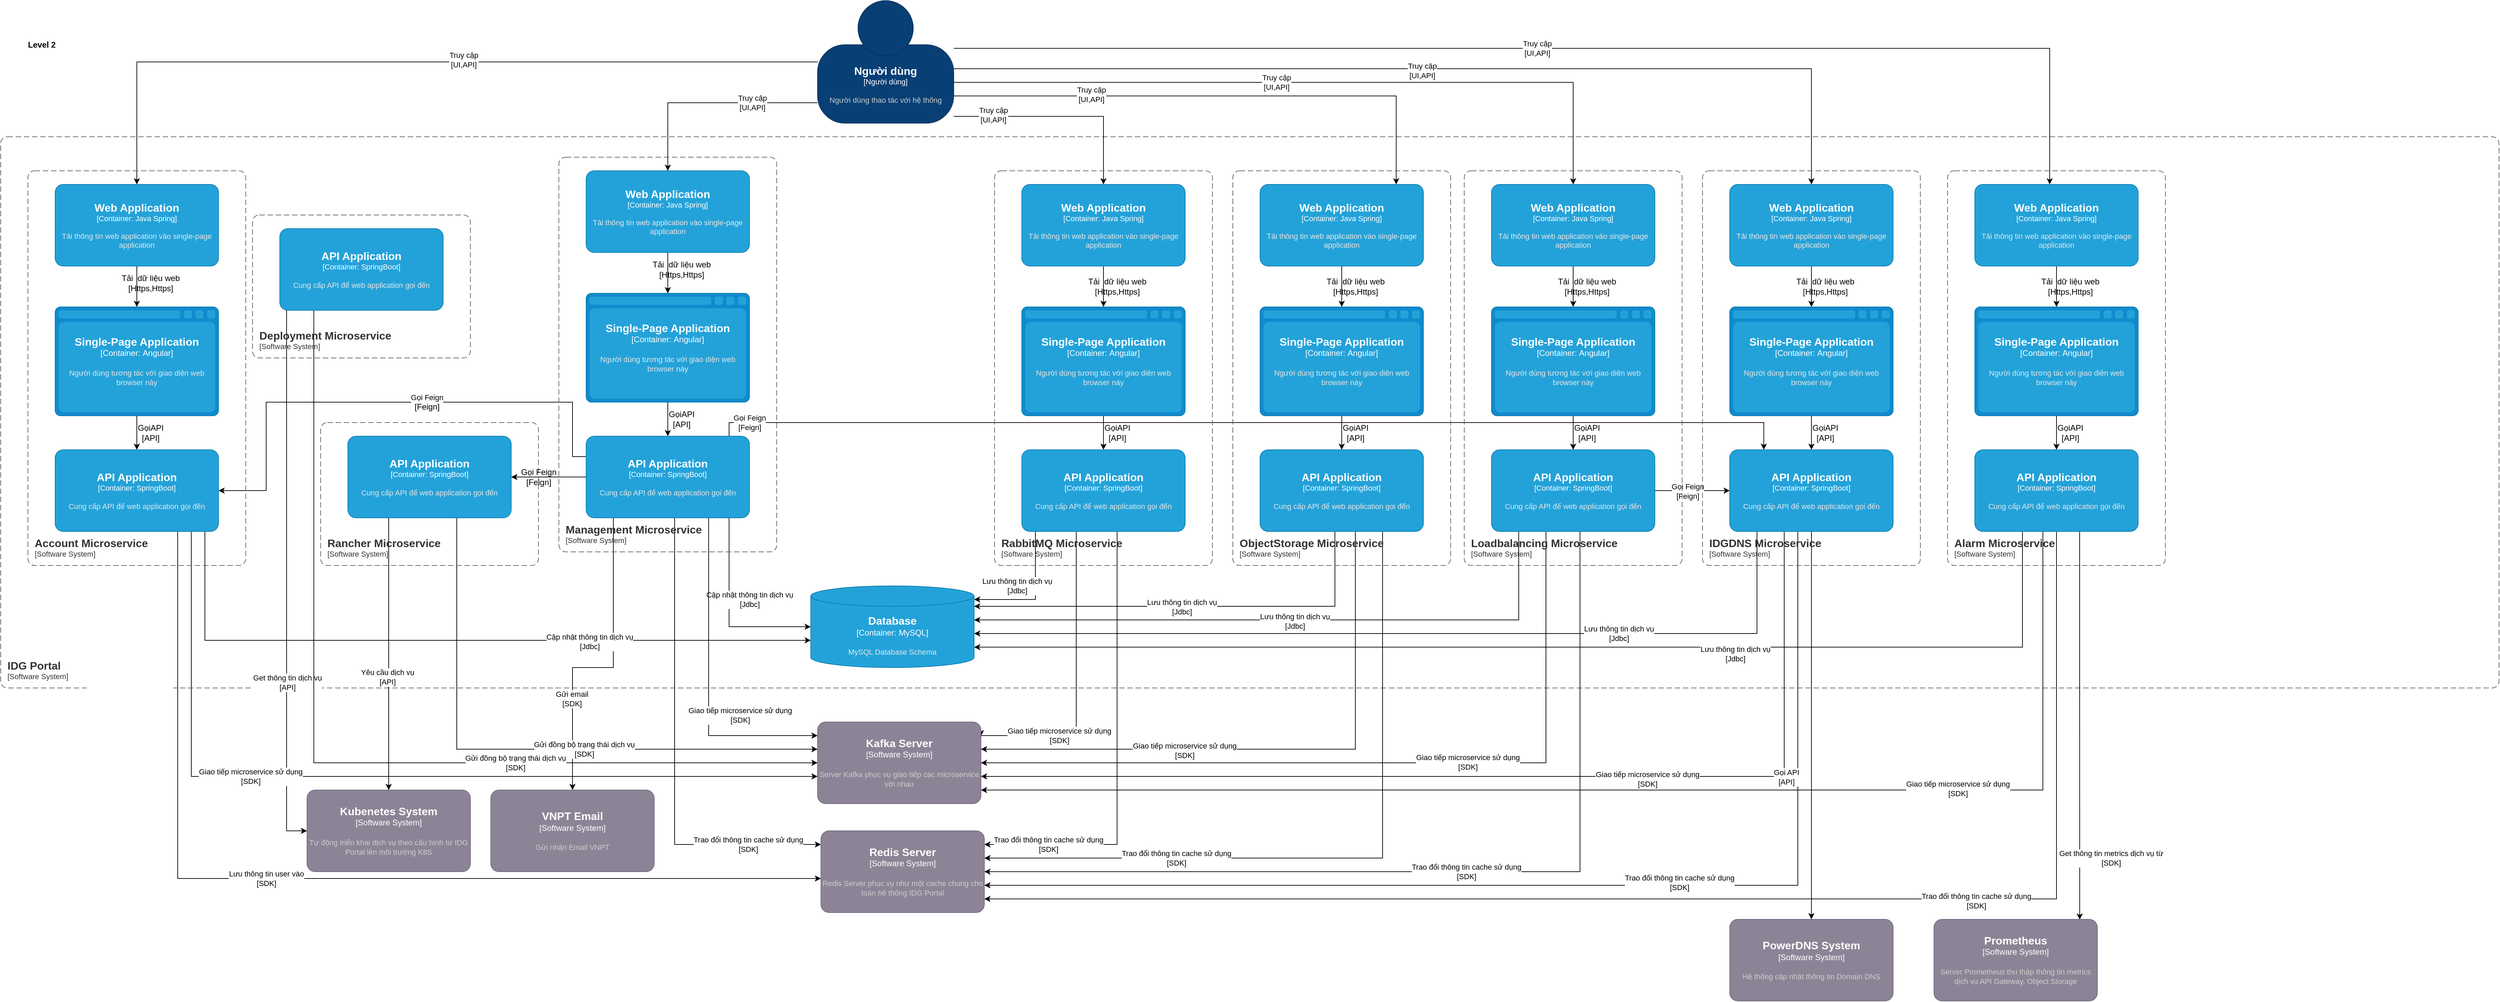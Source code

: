 <mxfile version="20.8.15" type="github">
  <diagram name="Page-1" id="uCPrYSH1x2pnZycvU1Az">
    <mxGraphModel dx="5103" dy="2307" grid="1" gridSize="10" guides="1" tooltips="1" connect="1" arrows="1" fold="1" page="1" pageScale="1" pageWidth="850" pageHeight="1100" math="0" shadow="0">
      <root>
        <mxCell id="0" />
        <mxCell id="1" parent="0" />
        <mxCell id="jHMhiucuZkKmLPb81D8O-1" value="Level 2" style="text;html=1;align=center;verticalAlign=middle;resizable=0;points=[];autosize=1;strokeColor=none;fillColor=none;fontStyle=1" parent="1" vertex="1">
          <mxGeometry x="-720" y="210" width="60" height="30" as="geometry" />
        </mxCell>
        <object placeholders="1" c4Name="IDG Portal" c4Type="SystemScopeBoundary" c4Application="Software System" label="&lt;font style=&quot;font-size: 16px&quot;&gt;&lt;b&gt;&lt;div style=&quot;text-align: left&quot;&gt;%c4Name%&lt;/div&gt;&lt;/b&gt;&lt;/font&gt;&lt;div style=&quot;text-align: left&quot;&gt;[%c4Application%]&lt;/div&gt;" id="jHMhiucuZkKmLPb81D8O-2">
          <mxCell style="rounded=1;fontSize=11;whiteSpace=wrap;html=1;dashed=1;arcSize=20;fillColor=none;strokeColor=#666666;fontColor=#333333;labelBackgroundColor=none;align=left;verticalAlign=bottom;labelBorderColor=none;spacingTop=0;spacing=10;dashPattern=8 4;metaEdit=1;rotatable=0;perimeter=rectanglePerimeter;noLabel=0;labelPadding=0;allowArrows=0;connectable=0;expand=0;recursiveResize=0;editable=1;pointerEvents=0;absoluteArcSize=1;points=[[0.25,0,0],[0.5,0,0],[0.75,0,0],[1,0.25,0],[1,0.5,0],[1,0.75,0],[0.75,1,0],[0.5,1,0],[0.25,1,0],[0,0.75,0],[0,0.5,0],[0,0.25,0]];" parent="1" vertex="1">
            <mxGeometry x="-750" y="360" width="3670" height="810" as="geometry" />
          </mxCell>
        </object>
        <object placeholders="1" c4Type="Database" c4Container="Container" c4Technology="MySQL" c4Description="MySQL Database Schema" label="&lt;font style=&quot;font-size: 16px&quot;&gt;&lt;b&gt;%c4Type%&lt;/b&gt;&lt;/font&gt;&lt;div&gt;[%c4Container%:&amp;nbsp;%c4Technology%]&lt;/div&gt;&lt;br&gt;&lt;div&gt;&lt;font style=&quot;font-size: 11px&quot;&gt;&lt;font color=&quot;#E6E6E6&quot;&gt;%c4Description%&lt;/font&gt;&lt;/div&gt;" id="jHMhiucuZkKmLPb81D8O-3">
          <mxCell style="shape=cylinder3;size=15;whiteSpace=wrap;html=1;boundedLbl=1;rounded=0;labelBackgroundColor=none;fillColor=#23A2D9;fontSize=12;fontColor=#ffffff;align=center;strokeColor=#0E7DAD;metaEdit=1;points=[[0.5,0,0],[1,0.25,0],[1,0.5,0],[1,0.75,0],[0.5,1,0],[0,0.75,0],[0,0.5,0],[0,0.25,0]];resizable=0;" parent="1" vertex="1">
            <mxGeometry x="440" y="1020" width="240" height="120" as="geometry" />
          </mxCell>
        </object>
        <mxCell id="jHMhiucuZkKmLPb81D8O-4" value="" style="edgeStyle=orthogonalEdgeStyle;rounded=0;orthogonalLoop=1;jettySize=auto;html=1;" parent="1" source="jHMhiucuZkKmLPb81D8O-5" target="jHMhiucuZkKmLPb81D8O-10" edge="1">
          <mxGeometry relative="1" as="geometry" />
        </mxCell>
        <object placeholders="1" c4Type="Single-Page Application" c4Container="Container" c4Technology="Angular" c4Description="Người dùng tương tác với giao diện web browser này" label="&lt;font style=&quot;font-size: 16px&quot;&gt;&lt;b&gt;%c4Type%&lt;/b&gt;&lt;/font&gt;&lt;div&gt;[%c4Container%:&amp;nbsp;%c4Technology%]&lt;/div&gt;&lt;br&gt;&lt;div&gt;&lt;font style=&quot;font-size: 11px&quot;&gt;&lt;font color=&quot;#E6E6E6&quot;&gt;%c4Description%&lt;/font&gt;&lt;/div&gt;" id="jHMhiucuZkKmLPb81D8O-5">
          <mxCell style="shape=mxgraph.c4.webBrowserContainer2;whiteSpace=wrap;html=1;boundedLbl=1;rounded=0;labelBackgroundColor=none;strokeColor=#118ACD;fillColor=#23A2D9;strokeColor=#118ACD;strokeColor2=#0E7DAD;fontSize=12;fontColor=#ffffff;align=center;metaEdit=1;points=[[0.5,0,0],[1,0.25,0],[1,0.5,0],[1,0.75,0],[0.5,1,0],[0,0.75,0],[0,0.5,0],[0,0.25,0]];resizable=0;" parent="1" vertex="1">
            <mxGeometry x="110" y="590" width="240" height="160" as="geometry" />
          </mxCell>
        </object>
        <mxCell id="jHMhiucuZkKmLPb81D8O-6" value="" style="edgeStyle=orthogonalEdgeStyle;rounded=0;orthogonalLoop=1;jettySize=auto;html=1;" parent="1" source="jHMhiucuZkKmLPb81D8O-7" target="jHMhiucuZkKmLPb81D8O-5" edge="1">
          <mxGeometry relative="1" as="geometry" />
        </mxCell>
        <object placeholders="1" c4Name="Web Application" c4Type="Container" c4Technology="Java Spring" c4Description="Tải thông tin web application vào single-page application" label="&lt;font style=&quot;font-size: 16px&quot;&gt;&lt;b&gt;%c4Name%&lt;/b&gt;&lt;/font&gt;&lt;div&gt;[%c4Type%: %c4Technology%]&lt;/div&gt;&lt;br&gt;&lt;div&gt;&lt;font style=&quot;font-size: 11px&quot;&gt;&lt;font color=&quot;#E6E6E6&quot;&gt;%c4Description%&lt;/font&gt;&lt;/div&gt;" id="jHMhiucuZkKmLPb81D8O-7">
          <mxCell style="rounded=1;whiteSpace=wrap;html=1;fontSize=11;labelBackgroundColor=none;fillColor=#23A2D9;fontColor=#ffffff;align=center;arcSize=10;strokeColor=#0E7DAD;metaEdit=1;resizable=0;points=[[0.25,0,0],[0.5,0,0],[0.75,0,0],[1,0.25,0],[1,0.5,0],[1,0.75,0],[0.75,1,0],[0.5,1,0],[0.25,1,0],[0,0.75,0],[0,0.5,0],[0,0.25,0]];" parent="1" vertex="1">
            <mxGeometry x="110" y="410" width="240" height="120" as="geometry" />
          </mxCell>
        </object>
        <mxCell id="jHMhiucuZkKmLPb81D8O-8" style="edgeStyle=orthogonalEdgeStyle;rounded=0;orthogonalLoop=1;jettySize=auto;html=1;entryX=0;entryY=0.5;entryDx=0;entryDy=0;entryPerimeter=0;" parent="1" source="jHMhiucuZkKmLPb81D8O-10" target="jHMhiucuZkKmLPb81D8O-3" edge="1">
          <mxGeometry relative="1" as="geometry">
            <Array as="points">
              <mxPoint x="320" y="1080" />
            </Array>
          </mxGeometry>
        </mxCell>
        <mxCell id="jHMhiucuZkKmLPb81D8O-9" value="Cập nhật thông tin dịch vụ&lt;br&gt;[Jdbc]" style="edgeLabel;html=1;align=center;verticalAlign=middle;resizable=0;points=[];" parent="jHMhiucuZkKmLPb81D8O-8" vertex="1" connectable="0">
          <mxGeometry x="0.566" relative="1" as="geometry">
            <mxPoint x="-29" y="-40" as="offset" />
          </mxGeometry>
        </mxCell>
        <mxCell id="jHMhiucuZkKmLPb81D8O-46" style="edgeStyle=orthogonalEdgeStyle;rounded=0;orthogonalLoop=1;jettySize=auto;html=1;" parent="1" source="jHMhiucuZkKmLPb81D8O-10" target="jHMhiucuZkKmLPb81D8O-44" edge="1">
          <mxGeometry relative="1" as="geometry">
            <Array as="points">
              <mxPoint x="290" y="1240" />
            </Array>
          </mxGeometry>
        </mxCell>
        <mxCell id="jHMhiucuZkKmLPb81D8O-47" value="Giao tiếp microservice sử dụng&lt;br&gt;[SDK]" style="edgeLabel;html=1;align=center;verticalAlign=middle;resizable=0;points=[];" parent="jHMhiucuZkKmLPb81D8O-46" vertex="1" connectable="0">
          <mxGeometry x="0.523" y="1" relative="1" as="geometry">
            <mxPoint y="-29" as="offset" />
          </mxGeometry>
        </mxCell>
        <mxCell id="jHMhiucuZkKmLPb81D8O-50" style="edgeStyle=orthogonalEdgeStyle;rounded=0;orthogonalLoop=1;jettySize=auto;html=1;" parent="1" source="jHMhiucuZkKmLPb81D8O-10" target="jHMhiucuZkKmLPb81D8O-45" edge="1">
          <mxGeometry relative="1" as="geometry">
            <Array as="points">
              <mxPoint x="240" y="1400" />
            </Array>
          </mxGeometry>
        </mxCell>
        <mxCell id="jHMhiucuZkKmLPb81D8O-51" value="Trao đổi thông tin cache sử dụng&lt;br&gt;[SDK]" style="edgeLabel;html=1;align=center;verticalAlign=middle;resizable=0;points=[];" parent="jHMhiucuZkKmLPb81D8O-50" vertex="1" connectable="0">
          <mxGeometry x="0.619" y="2" relative="1" as="geometry">
            <mxPoint x="25" y="2" as="offset" />
          </mxGeometry>
        </mxCell>
        <mxCell id="bulLx8aTTU7-QIumF8he-11" style="edgeStyle=orthogonalEdgeStyle;rounded=0;orthogonalLoop=1;jettySize=auto;html=1;" edge="1" parent="1" source="jHMhiucuZkKmLPb81D8O-10" target="bulLx8aTTU7-QIumF8he-7">
          <mxGeometry relative="1" as="geometry" />
        </mxCell>
        <mxCell id="bulLx8aTTU7-QIumF8he-102" style="edgeStyle=orthogonalEdgeStyle;rounded=0;orthogonalLoop=1;jettySize=auto;html=1;" edge="1" parent="1" source="jHMhiucuZkKmLPb81D8O-10" target="bulLx8aTTU7-QIumF8he-88">
          <mxGeometry relative="1" as="geometry">
            <Array as="points">
              <mxPoint x="90" y="830" />
              <mxPoint x="90" y="750" />
              <mxPoint x="-360" y="750" />
              <mxPoint x="-360" y="880" />
            </Array>
          </mxGeometry>
        </mxCell>
        <mxCell id="bulLx8aTTU7-QIumF8he-103" value="Gọi Feign&lt;br style=&quot;border-color: var(--border-color); font-size: 12px; background-color: rgb(251, 251, 251);&quot;&gt;&lt;span style=&quot;font-size: 12px; background-color: rgb(251, 251, 251);&quot;&gt;[Feign]&lt;/span&gt;" style="edgeLabel;html=1;align=center;verticalAlign=middle;resizable=0;points=[];" vertex="1" connectable="0" parent="bulLx8aTTU7-QIumF8he-102">
          <mxGeometry x="-0.166" relative="1" as="geometry">
            <mxPoint x="-1" as="offset" />
          </mxGeometry>
        </mxCell>
        <mxCell id="bulLx8aTTU7-QIumF8he-106" style="edgeStyle=orthogonalEdgeStyle;rounded=0;orthogonalLoop=1;jettySize=auto;html=1;" edge="1" parent="1" source="jHMhiucuZkKmLPb81D8O-10" target="bulLx8aTTU7-QIumF8he-35">
          <mxGeometry relative="1" as="geometry">
            <Array as="points">
              <mxPoint x="320" y="780" />
              <mxPoint x="1840" y="780" />
            </Array>
          </mxGeometry>
        </mxCell>
        <mxCell id="bulLx8aTTU7-QIumF8he-107" value="Gọi Feign&lt;br&gt;[Feign]" style="edgeLabel;html=1;align=center;verticalAlign=middle;resizable=0;points=[];" vertex="1" connectable="0" parent="bulLx8aTTU7-QIumF8he-106">
          <mxGeometry x="-0.679" relative="1" as="geometry">
            <mxPoint x="-204" as="offset" />
          </mxGeometry>
        </mxCell>
        <mxCell id="bulLx8aTTU7-QIumF8he-109" style="edgeStyle=orthogonalEdgeStyle;rounded=0;orthogonalLoop=1;jettySize=auto;html=1;" edge="1" parent="1" source="jHMhiucuZkKmLPb81D8O-10" target="bulLx8aTTU7-QIumF8he-108">
          <mxGeometry relative="1" as="geometry">
            <Array as="points">
              <mxPoint x="150" y="1140" />
              <mxPoint x="90" y="1140" />
            </Array>
          </mxGeometry>
        </mxCell>
        <mxCell id="bulLx8aTTU7-QIumF8he-110" value="Gửi email&lt;br&gt;[SDK]" style="edgeLabel;html=1;align=center;verticalAlign=middle;resizable=0;points=[];" vertex="1" connectable="0" parent="bulLx8aTTU7-QIumF8he-109">
          <mxGeometry x="0.415" y="-1" relative="1" as="geometry">
            <mxPoint as="offset" />
          </mxGeometry>
        </mxCell>
        <object placeholders="1" c4Name="API Application" c4Type="Container" c4Technology="SpringBoot" c4Description="Cung cấp API để web application gọi đến " label="&lt;font style=&quot;font-size: 16px&quot;&gt;&lt;b&gt;%c4Name%&lt;/b&gt;&lt;/font&gt;&lt;div&gt;[%c4Type%: %c4Technology%]&lt;/div&gt;&lt;br&gt;&lt;div&gt;&lt;font style=&quot;font-size: 11px&quot;&gt;&lt;font color=&quot;#E6E6E6&quot;&gt;%c4Description%&lt;/font&gt;&lt;/div&gt;" id="jHMhiucuZkKmLPb81D8O-10">
          <mxCell style="rounded=1;whiteSpace=wrap;html=1;fontSize=11;labelBackgroundColor=none;fillColor=#23A2D9;fontColor=#ffffff;align=center;arcSize=10;strokeColor=#0E7DAD;metaEdit=1;resizable=0;points=[[0.25,0,0],[0.5,0,0],[0.75,0,0],[1,0.25,0],[1,0.5,0],[1,0.75,0],[0.75,1,0],[0.5,1,0],[0.25,1,0],[0,0.75,0],[0,0.5,0],[0,0.25,0]];" parent="1" vertex="1">
            <mxGeometry x="110" y="800" width="240" height="120" as="geometry" />
          </mxCell>
        </object>
        <mxCell id="jHMhiucuZkKmLPb81D8O-13" style="edgeStyle=orthogonalEdgeStyle;rounded=0;orthogonalLoop=1;jettySize=auto;html=1;" parent="1" source="jHMhiucuZkKmLPb81D8O-15" target="jHMhiucuZkKmLPb81D8O-7" edge="1">
          <mxGeometry relative="1" as="geometry">
            <Array as="points">
              <mxPoint x="230" y="310" />
            </Array>
          </mxGeometry>
        </mxCell>
        <mxCell id="jHMhiucuZkKmLPb81D8O-14" value="Truy cập&lt;br&gt;[UI,API]" style="edgeLabel;html=1;align=center;verticalAlign=middle;resizable=0;points=[];" parent="jHMhiucuZkKmLPb81D8O-13" vertex="1" connectable="0">
          <mxGeometry x="-0.287" y="-2" relative="1" as="geometry">
            <mxPoint x="18" y="2" as="offset" />
          </mxGeometry>
        </mxCell>
        <mxCell id="jHMhiucuZkKmLPb81D8O-42" style="edgeStyle=orthogonalEdgeStyle;rounded=0;orthogonalLoop=1;jettySize=auto;html=1;" parent="1" source="jHMhiucuZkKmLPb81D8O-15" target="jHMhiucuZkKmLPb81D8O-29" edge="1">
          <mxGeometry relative="1" as="geometry">
            <Array as="points">
              <mxPoint x="870" y="330" />
            </Array>
          </mxGeometry>
        </mxCell>
        <mxCell id="jHMhiucuZkKmLPb81D8O-43" value="Truy cập&lt;br style=&quot;border-color: var(--border-color);&quot;&gt;[UI,API]" style="edgeLabel;html=1;align=center;verticalAlign=middle;resizable=0;points=[];" parent="jHMhiucuZkKmLPb81D8O-42" vertex="1" connectable="0">
          <mxGeometry x="-0.641" y="2" relative="1" as="geometry">
            <mxPoint as="offset" />
          </mxGeometry>
        </mxCell>
        <mxCell id="bulLx8aTTU7-QIumF8he-1" style="edgeStyle=orthogonalEdgeStyle;rounded=0;orthogonalLoop=1;jettySize=auto;html=1;" edge="1" parent="1" source="jHMhiucuZkKmLPb81D8O-15" target="jHMhiucuZkKmLPb81D8O-57">
          <mxGeometry relative="1" as="geometry">
            <Array as="points">
              <mxPoint x="1300" y="300" />
            </Array>
          </mxGeometry>
        </mxCell>
        <mxCell id="bulLx8aTTU7-QIumF8he-2" value="Truy cập&lt;br style=&quot;border-color: var(--border-color);&quot;&gt;[UI,API]" style="edgeLabel;html=1;align=center;verticalAlign=middle;resizable=0;points=[];" vertex="1" connectable="0" parent="bulLx8aTTU7-QIumF8he-1">
          <mxGeometry x="-0.482" y="2" relative="1" as="geometry">
            <mxPoint as="offset" />
          </mxGeometry>
        </mxCell>
        <mxCell id="bulLx8aTTU7-QIumF8he-41" style="edgeStyle=orthogonalEdgeStyle;rounded=0;orthogonalLoop=1;jettySize=auto;html=1;" edge="1" parent="1" source="jHMhiucuZkKmLPb81D8O-15" target="bulLx8aTTU7-QIumF8he-26">
          <mxGeometry relative="1" as="geometry">
            <Array as="points">
              <mxPoint x="1560" y="280" />
            </Array>
          </mxGeometry>
        </mxCell>
        <mxCell id="bulLx8aTTU7-QIumF8he-42" value="Truy cập&lt;br style=&quot;border-color: var(--border-color);&quot;&gt;[UI,API]" style="edgeLabel;html=1;align=center;verticalAlign=middle;resizable=0;points=[];" vertex="1" connectable="0" parent="bulLx8aTTU7-QIumF8he-41">
          <mxGeometry x="-0.105" relative="1" as="geometry">
            <mxPoint x="-1" as="offset" />
          </mxGeometry>
        </mxCell>
        <mxCell id="bulLx8aTTU7-QIumF8he-43" style="edgeStyle=orthogonalEdgeStyle;rounded=0;orthogonalLoop=1;jettySize=auto;html=1;" edge="1" parent="1" source="jHMhiucuZkKmLPb81D8O-15" target="bulLx8aTTU7-QIumF8he-34">
          <mxGeometry relative="1" as="geometry">
            <Array as="points">
              <mxPoint x="1910" y="260" />
            </Array>
          </mxGeometry>
        </mxCell>
        <mxCell id="bulLx8aTTU7-QIumF8he-44" value="Truy cập&lt;br style=&quot;border-color: var(--border-color);&quot;&gt;[UI,API]" style="edgeLabel;html=1;align=center;verticalAlign=middle;resizable=0;points=[];" vertex="1" connectable="0" parent="bulLx8aTTU7-QIumF8he-43">
          <mxGeometry x="-0.037" y="-3" relative="1" as="geometry">
            <mxPoint x="-1" as="offset" />
          </mxGeometry>
        </mxCell>
        <mxCell id="bulLx8aTTU7-QIumF8he-71" style="edgeStyle=orthogonalEdgeStyle;rounded=0;orthogonalLoop=1;jettySize=auto;html=1;" edge="1" parent="1" source="jHMhiucuZkKmLPb81D8O-15" target="bulLx8aTTU7-QIumF8he-66">
          <mxGeometry relative="1" as="geometry">
            <mxPoint x="1960" y="430" as="targetPoint" />
            <Array as="points">
              <mxPoint x="2260" y="230" />
            </Array>
          </mxGeometry>
        </mxCell>
        <mxCell id="bulLx8aTTU7-QIumF8he-72" value="Truy cập&lt;br style=&quot;border-color: var(--border-color);&quot;&gt;[UI,API]" style="edgeLabel;html=1;align=center;verticalAlign=middle;resizable=0;points=[];" vertex="1" connectable="0" parent="bulLx8aTTU7-QIumF8he-71">
          <mxGeometry x="-0.053" relative="1" as="geometry">
            <mxPoint as="offset" />
          </mxGeometry>
        </mxCell>
        <mxCell id="bulLx8aTTU7-QIumF8he-98" style="edgeStyle=orthogonalEdgeStyle;rounded=0;orthogonalLoop=1;jettySize=auto;html=1;" edge="1" parent="1" source="jHMhiucuZkKmLPb81D8O-15" target="bulLx8aTTU7-QIumF8he-87">
          <mxGeometry relative="1" as="geometry" />
        </mxCell>
        <mxCell id="bulLx8aTTU7-QIumF8he-99" value="Truy cập&lt;br style=&quot;border-color: var(--border-color);&quot;&gt;[UI,API]" style="edgeLabel;html=1;align=center;verticalAlign=middle;resizable=0;points=[];" vertex="1" connectable="0" parent="bulLx8aTTU7-QIumF8he-98">
          <mxGeometry x="-0.119" y="-3" relative="1" as="geometry">
            <mxPoint as="offset" />
          </mxGeometry>
        </mxCell>
        <object placeholders="1" c4Name="Người dùng" c4Type="Người dùng" c4Description="Người dùng thao tác với hệ thống" label="&lt;font style=&quot;font-size: 16px&quot;&gt;&lt;b&gt;%c4Name%&lt;/b&gt;&lt;/font&gt;&lt;div&gt;[%c4Type%]&lt;/div&gt;&lt;br&gt;&lt;div&gt;&lt;font style=&quot;font-size: 11px&quot;&gt;&lt;font color=&quot;#cccccc&quot;&gt;%c4Description%&lt;/font&gt;&lt;/div&gt;" id="jHMhiucuZkKmLPb81D8O-15">
          <mxCell style="html=1;fontSize=11;dashed=0;whiteSpace=wrap;fillColor=#083F75;strokeColor=#06315C;fontColor=#ffffff;shape=mxgraph.c4.person2;align=center;metaEdit=1;points=[[0.5,0,0],[1,0.5,0],[1,0.75,0],[0.75,1,0],[0.5,1,0],[0.25,1,0],[0,0.75,0],[0,0.5,0]];resizable=0;" parent="1" vertex="1">
            <mxGeometry x="450" y="160" width="200" height="180" as="geometry" />
          </mxCell>
        </object>
        <object placeholders="1" c4Name="Management Microservice" c4Type="SystemScopeBoundary" c4Application="Software System" label="&lt;font style=&quot;font-size: 16px&quot;&gt;&lt;b&gt;&lt;div style=&quot;text-align: left&quot;&gt;%c4Name%&lt;/div&gt;&lt;/b&gt;&lt;/font&gt;&lt;div style=&quot;text-align: left&quot;&gt;[%c4Application%]&lt;/div&gt;" id="jHMhiucuZkKmLPb81D8O-17">
          <mxCell style="rounded=1;fontSize=11;whiteSpace=wrap;html=1;dashed=1;arcSize=20;fillColor=none;strokeColor=#666666;fontColor=#333333;labelBackgroundColor=none;align=left;verticalAlign=bottom;labelBorderColor=none;spacingTop=0;spacing=10;dashPattern=8 4;metaEdit=1;rotatable=0;perimeter=rectanglePerimeter;noLabel=0;labelPadding=0;allowArrows=0;connectable=0;expand=0;recursiveResize=0;editable=1;pointerEvents=0;absoluteArcSize=1;points=[[0.25,0,0],[0.5,0,0],[0.75,0,0],[1,0.25,0],[1,0.5,0],[1,0.75,0],[0.75,1,0],[0.5,1,0],[0.25,1,0],[0,0.75,0],[0,0.5,0],[0,0.25,0]];" parent="1" vertex="1">
            <mxGeometry x="70" y="390" width="320" height="580" as="geometry" />
          </mxCell>
        </object>
        <mxCell id="jHMhiucuZkKmLPb81D8O-18" value="Tải&amp;nbsp; dữ liệu web&lt;br&gt;[Https,Https]" style="text;html=1;align=center;verticalAlign=middle;resizable=0;points=[];autosize=1;strokeColor=none;fillColor=none;" parent="1" vertex="1">
          <mxGeometry x="195" y="535" width="110" height="40" as="geometry" />
        </mxCell>
        <mxCell id="jHMhiucuZkKmLPb81D8O-19" value="GọiAPI&lt;br&gt;[API]" style="text;html=1;align=center;verticalAlign=middle;resizable=0;points=[];autosize=1;strokeColor=none;fillColor=none;" parent="1" vertex="1">
          <mxGeometry x="220" y="755" width="60" height="40" as="geometry" />
        </mxCell>
        <mxCell id="jHMhiucuZkKmLPb81D8O-26" value="" style="edgeStyle=orthogonalEdgeStyle;rounded=0;orthogonalLoop=1;jettySize=auto;html=1;" parent="1" source="jHMhiucuZkKmLPb81D8O-27" target="jHMhiucuZkKmLPb81D8O-30" edge="1">
          <mxGeometry relative="1" as="geometry" />
        </mxCell>
        <object placeholders="1" c4Type="Single-Page Application" c4Container="Container" c4Technology="Angular" c4Description="Người dùng tương tác với giao diện web browser này" label="&lt;font style=&quot;font-size: 16px&quot;&gt;&lt;b&gt;%c4Type%&lt;/b&gt;&lt;/font&gt;&lt;div&gt;[%c4Container%:&amp;nbsp;%c4Technology%]&lt;/div&gt;&lt;br&gt;&lt;div&gt;&lt;font style=&quot;font-size: 11px&quot;&gt;&lt;font color=&quot;#E6E6E6&quot;&gt;%c4Description%&lt;/font&gt;&lt;/div&gt;" id="jHMhiucuZkKmLPb81D8O-27">
          <mxCell style="shape=mxgraph.c4.webBrowserContainer2;whiteSpace=wrap;html=1;boundedLbl=1;rounded=0;labelBackgroundColor=none;strokeColor=#118ACD;fillColor=#23A2D9;strokeColor=#118ACD;strokeColor2=#0E7DAD;fontSize=12;fontColor=#ffffff;align=center;metaEdit=1;points=[[0.5,0,0],[1,0.25,0],[1,0.5,0],[1,0.75,0],[0.5,1,0],[0,0.75,0],[0,0.5,0],[0,0.25,0]];resizable=0;" parent="1" vertex="1">
            <mxGeometry x="750" y="610" width="240" height="160" as="geometry" />
          </mxCell>
        </object>
        <mxCell id="jHMhiucuZkKmLPb81D8O-28" value="" style="edgeStyle=orthogonalEdgeStyle;rounded=0;orthogonalLoop=1;jettySize=auto;html=1;" parent="1" source="jHMhiucuZkKmLPb81D8O-29" target="jHMhiucuZkKmLPb81D8O-27" edge="1">
          <mxGeometry relative="1" as="geometry" />
        </mxCell>
        <object placeholders="1" c4Name="Web Application" c4Type="Container" c4Technology="Java Spring" c4Description="Tải thông tin web application vào single-page application" label="&lt;font style=&quot;font-size: 16px&quot;&gt;&lt;b&gt;%c4Name%&lt;/b&gt;&lt;/font&gt;&lt;div&gt;[%c4Type%: %c4Technology%]&lt;/div&gt;&lt;br&gt;&lt;div&gt;&lt;font style=&quot;font-size: 11px&quot;&gt;&lt;font color=&quot;#E6E6E6&quot;&gt;%c4Description%&lt;/font&gt;&lt;/div&gt;" id="jHMhiucuZkKmLPb81D8O-29">
          <mxCell style="rounded=1;whiteSpace=wrap;html=1;fontSize=11;labelBackgroundColor=none;fillColor=#23A2D9;fontColor=#ffffff;align=center;arcSize=10;strokeColor=#0E7DAD;metaEdit=1;resizable=0;points=[[0.25,0,0],[0.5,0,0],[0.75,0,0],[1,0.25,0],[1,0.5,0],[1,0.75,0],[0.75,1,0],[0.5,1,0],[0.25,1,0],[0,0.75,0],[0,0.5,0],[0,0.25,0]];" parent="1" vertex="1">
            <mxGeometry x="750" y="430" width="240" height="120" as="geometry" />
          </mxCell>
        </object>
        <mxCell id="jHMhiucuZkKmLPb81D8O-40" style="edgeStyle=orthogonalEdgeStyle;rounded=0;orthogonalLoop=1;jettySize=auto;html=1;" parent="1" source="jHMhiucuZkKmLPb81D8O-30" target="jHMhiucuZkKmLPb81D8O-3" edge="1">
          <mxGeometry relative="1" as="geometry">
            <Array as="points">
              <mxPoint x="770" y="1040" />
            </Array>
          </mxGeometry>
        </mxCell>
        <mxCell id="jHMhiucuZkKmLPb81D8O-41" value="Lưu thông tin dịch vụ&lt;br&gt;[Jdbc]" style="edgeLabel;html=1;align=center;verticalAlign=middle;resizable=0;points=[];" parent="jHMhiucuZkKmLPb81D8O-40" vertex="1" connectable="0">
          <mxGeometry x="0.631" y="-3" relative="1" as="geometry">
            <mxPoint x="28" y="-17" as="offset" />
          </mxGeometry>
        </mxCell>
        <mxCell id="jHMhiucuZkKmLPb81D8O-48" style="edgeStyle=orthogonalEdgeStyle;rounded=0;orthogonalLoop=1;jettySize=auto;html=1;entryX=1;entryY=0.175;entryDx=0;entryDy=0;entryPerimeter=0;" parent="1" edge="1" target="jHMhiucuZkKmLPb81D8O-44">
          <mxGeometry relative="1" as="geometry">
            <mxPoint x="790" y="900" as="sourcePoint" />
            <mxPoint x="680" y="1240" as="targetPoint" />
            <Array as="points">
              <mxPoint x="830" y="900" />
              <mxPoint x="830" y="1240" />
              <mxPoint x="690" y="1240" />
            </Array>
          </mxGeometry>
        </mxCell>
        <mxCell id="jHMhiucuZkKmLPb81D8O-49" value="Giao tiếp microservice sử dụng&lt;br&gt;[SDK]" style="edgeLabel;html=1;align=center;verticalAlign=middle;resizable=0;points=[];" parent="jHMhiucuZkKmLPb81D8O-48" vertex="1" connectable="0">
          <mxGeometry x="0.853" y="-2" relative="1" as="geometry">
            <mxPoint x="77" y="2" as="offset" />
          </mxGeometry>
        </mxCell>
        <mxCell id="jHMhiucuZkKmLPb81D8O-52" style="edgeStyle=orthogonalEdgeStyle;rounded=0;orthogonalLoop=1;jettySize=auto;html=1;" parent="1" source="jHMhiucuZkKmLPb81D8O-30" target="jHMhiucuZkKmLPb81D8O-45" edge="1">
          <mxGeometry relative="1" as="geometry">
            <Array as="points">
              <mxPoint x="890" y="1400" />
            </Array>
          </mxGeometry>
        </mxCell>
        <mxCell id="jHMhiucuZkKmLPb81D8O-53" value="Trao đổi thông tin cache sử dụng&lt;br&gt;[SDK]" style="edgeLabel;html=1;align=center;verticalAlign=middle;resizable=0;points=[];" parent="jHMhiucuZkKmLPb81D8O-52" vertex="1" connectable="0">
          <mxGeometry x="0.891" y="-2" relative="1" as="geometry">
            <mxPoint x="58" y="2" as="offset" />
          </mxGeometry>
        </mxCell>
        <object placeholders="1" c4Name="API Application" c4Type="Container" c4Technology="SpringBoot" c4Description="Cung cấp API để web application gọi đến " label="&lt;font style=&quot;font-size: 16px&quot;&gt;&lt;b&gt;%c4Name%&lt;/b&gt;&lt;/font&gt;&lt;div&gt;[%c4Type%: %c4Technology%]&lt;/div&gt;&lt;br&gt;&lt;div&gt;&lt;font style=&quot;font-size: 11px&quot;&gt;&lt;font color=&quot;#E6E6E6&quot;&gt;%c4Description%&lt;/font&gt;&lt;/div&gt;" id="jHMhiucuZkKmLPb81D8O-30">
          <mxCell style="rounded=1;whiteSpace=wrap;html=1;fontSize=11;labelBackgroundColor=none;fillColor=#23A2D9;fontColor=#ffffff;align=center;arcSize=10;strokeColor=#0E7DAD;metaEdit=1;resizable=0;points=[[0.25,0,0],[0.5,0,0],[0.75,0,0],[1,0.25,0],[1,0.5,0],[1,0.75,0],[0.75,1,0],[0.5,1,0],[0.25,1,0],[0,0.75,0],[0,0.5,0],[0,0.25,0]];" parent="1" vertex="1">
            <mxGeometry x="750" y="820" width="240" height="120" as="geometry" />
          </mxCell>
        </object>
        <object placeholders="1" c4Name="RabbitMQ Microservice" c4Type="SystemScopeBoundary" c4Application="Software System" label="&lt;font style=&quot;font-size: 16px&quot;&gt;&lt;b&gt;&lt;div style=&quot;text-align: left&quot;&gt;%c4Name%&lt;/div&gt;&lt;/b&gt;&lt;/font&gt;&lt;div style=&quot;text-align: left&quot;&gt;[%c4Application%]&lt;/div&gt;" id="jHMhiucuZkKmLPb81D8O-31">
          <mxCell style="rounded=1;fontSize=11;whiteSpace=wrap;html=1;dashed=1;arcSize=20;fillColor=none;strokeColor=#666666;fontColor=#333333;labelBackgroundColor=none;align=left;verticalAlign=bottom;labelBorderColor=none;spacingTop=0;spacing=10;dashPattern=8 4;metaEdit=1;rotatable=0;perimeter=rectanglePerimeter;noLabel=0;labelPadding=0;allowArrows=0;connectable=0;expand=0;recursiveResize=0;editable=1;pointerEvents=0;absoluteArcSize=1;points=[[0.25,0,0],[0.5,0,0],[0.75,0,0],[1,0.25,0],[1,0.5,0],[1,0.75,0],[0.75,1,0],[0.5,1,0],[0.25,1,0],[0,0.75,0],[0,0.5,0],[0,0.25,0]];" parent="1" vertex="1">
            <mxGeometry x="710" y="410" width="320" height="580" as="geometry" />
          </mxCell>
        </object>
        <mxCell id="jHMhiucuZkKmLPb81D8O-32" value="Tải&amp;nbsp; dữ liệu web&lt;br style=&quot;border-color: var(--border-color);&quot;&gt;[Https,Https]" style="text;html=1;align=center;verticalAlign=middle;resizable=0;points=[];autosize=1;strokeColor=none;fillColor=none;" parent="1" vertex="1">
          <mxGeometry x="835" y="560" width="110" height="40" as="geometry" />
        </mxCell>
        <mxCell id="jHMhiucuZkKmLPb81D8O-33" value="GọiAPI&lt;br style=&quot;border-color: var(--border-color);&quot;&gt;[API]" style="text;html=1;align=center;verticalAlign=middle;resizable=0;points=[];autosize=1;strokeColor=none;fillColor=none;" parent="1" vertex="1">
          <mxGeometry x="860" y="775" width="60" height="40" as="geometry" />
        </mxCell>
        <object placeholders="1" c4Name="Kafka Server" c4Type="Software System" c4Description="Server Kafka phục vụ giao tiếp các microservice với nhau" label="&lt;font style=&quot;font-size: 16px&quot;&gt;&lt;b&gt;%c4Name%&lt;/b&gt;&lt;/font&gt;&lt;div&gt;[%c4Type%]&lt;/div&gt;&lt;br&gt;&lt;div&gt;&lt;font style=&quot;font-size: 11px&quot;&gt;&lt;font color=&quot;#cccccc&quot;&gt;%c4Description%&lt;/font&gt;&lt;/div&gt;" id="jHMhiucuZkKmLPb81D8O-44">
          <mxCell style="rounded=1;whiteSpace=wrap;html=1;labelBackgroundColor=none;fillColor=#8C8496;fontColor=#ffffff;align=center;arcSize=10;strokeColor=#736782;metaEdit=1;resizable=0;points=[[0.25,0,0],[0.5,0,0],[0.75,0,0],[1,0.25,0],[1,0.5,0],[1,0.75,0],[0.75,1,0],[0.5,1,0],[0.25,1,0],[0,0.75,0],[0,0.5,0],[0,0.25,0]];" parent="1" vertex="1">
            <mxGeometry x="450" y="1220" width="240" height="120" as="geometry" />
          </mxCell>
        </object>
        <object placeholders="1" c4Name="Redis Server" c4Type="Software System" c4Description="Redis Server phục vụ như một cache chung cho toàn hệ thống IDG Portal" label="&lt;font style=&quot;font-size: 16px&quot;&gt;&lt;b&gt;%c4Name%&lt;/b&gt;&lt;/font&gt;&lt;div&gt;[%c4Type%]&lt;/div&gt;&lt;br&gt;&lt;div&gt;&lt;font style=&quot;font-size: 11px&quot;&gt;&lt;font color=&quot;#cccccc&quot;&gt;%c4Description%&lt;/font&gt;&lt;/div&gt;" id="jHMhiucuZkKmLPb81D8O-45">
          <mxCell style="rounded=1;whiteSpace=wrap;html=1;labelBackgroundColor=none;fillColor=#8C8496;fontColor=#ffffff;align=center;arcSize=10;strokeColor=#736782;metaEdit=1;resizable=0;points=[[0.25,0,0],[0.5,0,0],[0.75,0,0],[1,0.25,0],[1,0.5,0],[1,0.75,0],[0.75,1,0],[0.5,1,0],[0.25,1,0],[0,0.75,0],[0,0.5,0],[0,0.25,0]];" parent="1" vertex="1">
            <mxGeometry x="455" y="1380" width="240" height="120" as="geometry" />
          </mxCell>
        </object>
        <mxCell id="jHMhiucuZkKmLPb81D8O-54" value="" style="edgeStyle=orthogonalEdgeStyle;rounded=0;orthogonalLoop=1;jettySize=auto;html=1;" parent="1" source="jHMhiucuZkKmLPb81D8O-55" target="jHMhiucuZkKmLPb81D8O-58" edge="1">
          <mxGeometry relative="1" as="geometry" />
        </mxCell>
        <object placeholders="1" c4Type="Single-Page Application" c4Container="Container" c4Technology="Angular" c4Description="Người dùng tương tác với giao diện web browser này" label="&lt;font style=&quot;font-size: 16px&quot;&gt;&lt;b&gt;%c4Type%&lt;/b&gt;&lt;/font&gt;&lt;div&gt;[%c4Container%:&amp;nbsp;%c4Technology%]&lt;/div&gt;&lt;br&gt;&lt;div&gt;&lt;font style=&quot;font-size: 11px&quot;&gt;&lt;font color=&quot;#E6E6E6&quot;&gt;%c4Description%&lt;/font&gt;&lt;/div&gt;" id="jHMhiucuZkKmLPb81D8O-55">
          <mxCell style="shape=mxgraph.c4.webBrowserContainer2;whiteSpace=wrap;html=1;boundedLbl=1;rounded=0;labelBackgroundColor=none;strokeColor=#118ACD;fillColor=#23A2D9;strokeColor=#118ACD;strokeColor2=#0E7DAD;fontSize=12;fontColor=#ffffff;align=center;metaEdit=1;points=[[0.5,0,0],[1,0.25,0],[1,0.5,0],[1,0.75,0],[0.5,1,0],[0,0.75,0],[0,0.5,0],[0,0.25,0]];resizable=0;" parent="1" vertex="1">
            <mxGeometry x="1100" y="610" width="240" height="160" as="geometry" />
          </mxCell>
        </object>
        <mxCell id="jHMhiucuZkKmLPb81D8O-56" value="" style="edgeStyle=orthogonalEdgeStyle;rounded=0;orthogonalLoop=1;jettySize=auto;html=1;" parent="1" source="jHMhiucuZkKmLPb81D8O-57" target="jHMhiucuZkKmLPb81D8O-55" edge="1">
          <mxGeometry relative="1" as="geometry" />
        </mxCell>
        <object placeholders="1" c4Name="Web Application" c4Type="Container" c4Technology="Java Spring" c4Description="Tải thông tin web application vào single-page application" label="&lt;font style=&quot;font-size: 16px&quot;&gt;&lt;b&gt;%c4Name%&lt;/b&gt;&lt;/font&gt;&lt;div&gt;[%c4Type%: %c4Technology%]&lt;/div&gt;&lt;br&gt;&lt;div&gt;&lt;font style=&quot;font-size: 11px&quot;&gt;&lt;font color=&quot;#E6E6E6&quot;&gt;%c4Description%&lt;/font&gt;&lt;/div&gt;" id="jHMhiucuZkKmLPb81D8O-57">
          <mxCell style="rounded=1;whiteSpace=wrap;html=1;fontSize=11;labelBackgroundColor=none;fillColor=#23A2D9;fontColor=#ffffff;align=center;arcSize=10;strokeColor=#0E7DAD;metaEdit=1;resizable=0;points=[[0.25,0,0],[0.5,0,0],[0.75,0,0],[1,0.25,0],[1,0.5,0],[1,0.75,0],[0.75,1,0],[0.5,1,0],[0.25,1,0],[0,0.75,0],[0,0.5,0],[0,0.25,0]];" parent="1" vertex="1">
            <mxGeometry x="1100" y="430" width="240" height="120" as="geometry" />
          </mxCell>
        </object>
        <mxCell id="jHMhiucuZkKmLPb81D8O-67" style="edgeStyle=orthogonalEdgeStyle;rounded=0;orthogonalLoop=1;jettySize=auto;html=1;" parent="1" source="jHMhiucuZkKmLPb81D8O-58" target="jHMhiucuZkKmLPb81D8O-44" edge="1">
          <mxGeometry relative="1" as="geometry">
            <Array as="points">
              <mxPoint x="1240" y="1260" />
            </Array>
          </mxGeometry>
        </mxCell>
        <mxCell id="jHMhiucuZkKmLPb81D8O-68" value="Giao tiếp microservice sử dụng&lt;br&gt;[SDK]" style="edgeLabel;html=1;align=center;verticalAlign=middle;resizable=0;points=[];" parent="jHMhiucuZkKmLPb81D8O-67" vertex="1" connectable="0">
          <mxGeometry x="0.134" y="2" relative="1" as="geometry">
            <mxPoint x="-78" as="offset" />
          </mxGeometry>
        </mxCell>
        <mxCell id="jHMhiucuZkKmLPb81D8O-69" style="edgeStyle=orthogonalEdgeStyle;rounded=0;orthogonalLoop=1;jettySize=auto;html=1;" parent="1" source="jHMhiucuZkKmLPb81D8O-58" target="jHMhiucuZkKmLPb81D8O-45" edge="1">
          <mxGeometry relative="1" as="geometry">
            <Array as="points">
              <mxPoint x="1280" y="1420" />
            </Array>
          </mxGeometry>
        </mxCell>
        <mxCell id="jHMhiucuZkKmLPb81D8O-70" value="Trao đổi thông tin cache sử dụng&lt;br&gt;[SDK]" style="edgeLabel;html=1;align=center;verticalAlign=middle;resizable=0;points=[];" parent="jHMhiucuZkKmLPb81D8O-69" vertex="1" connectable="0">
          <mxGeometry x="0.345" y="-3" relative="1" as="geometry">
            <mxPoint x="-67" y="3" as="offset" />
          </mxGeometry>
        </mxCell>
        <mxCell id="bulLx8aTTU7-QIumF8he-46" style="edgeStyle=orthogonalEdgeStyle;rounded=0;orthogonalLoop=1;jettySize=auto;html=1;" edge="1" parent="1" source="jHMhiucuZkKmLPb81D8O-58" target="jHMhiucuZkKmLPb81D8O-3">
          <mxGeometry relative="1" as="geometry">
            <Array as="points">
              <mxPoint x="1210" y="1050" />
            </Array>
          </mxGeometry>
        </mxCell>
        <mxCell id="bulLx8aTTU7-QIumF8he-47" value="Lưu thông tin dịch vụ&lt;br style=&quot;border-color: var(--border-color);&quot;&gt;[Jdbc]" style="edgeLabel;html=1;align=center;verticalAlign=middle;resizable=0;points=[];" vertex="1" connectable="0" parent="bulLx8aTTU7-QIumF8he-46">
          <mxGeometry x="0.043" y="1" relative="1" as="geometry">
            <mxPoint x="-1" as="offset" />
          </mxGeometry>
        </mxCell>
        <object placeholders="1" c4Name="API Application" c4Type="Container" c4Technology="SpringBoot" c4Description="Cung cấp API để web application gọi đến " label="&lt;font style=&quot;font-size: 16px&quot;&gt;&lt;b&gt;%c4Name%&lt;/b&gt;&lt;/font&gt;&lt;div&gt;[%c4Type%: %c4Technology%]&lt;/div&gt;&lt;br&gt;&lt;div&gt;&lt;font style=&quot;font-size: 11px&quot;&gt;&lt;font color=&quot;#E6E6E6&quot;&gt;%c4Description%&lt;/font&gt;&lt;/div&gt;" id="jHMhiucuZkKmLPb81D8O-58">
          <mxCell style="rounded=1;whiteSpace=wrap;html=1;fontSize=11;labelBackgroundColor=none;fillColor=#23A2D9;fontColor=#ffffff;align=center;arcSize=10;strokeColor=#0E7DAD;metaEdit=1;resizable=0;points=[[0.25,0,0],[0.5,0,0],[0.75,0,0],[1,0.25,0],[1,0.5,0],[1,0.75,0],[0.75,1,0],[0.5,1,0],[0.25,1,0],[0,0.75,0],[0,0.5,0],[0,0.25,0]];" parent="1" vertex="1">
            <mxGeometry x="1100" y="820" width="240" height="120" as="geometry" />
          </mxCell>
        </object>
        <object placeholders="1" c4Name="ObjectStorage Microservice" c4Type="SystemScopeBoundary" c4Application="Software System" label="&lt;font style=&quot;font-size: 16px&quot;&gt;&lt;b&gt;&lt;div style=&quot;text-align: left&quot;&gt;%c4Name%&lt;/div&gt;&lt;/b&gt;&lt;/font&gt;&lt;div style=&quot;text-align: left&quot;&gt;[%c4Application%]&lt;/div&gt;" id="jHMhiucuZkKmLPb81D8O-59">
          <mxCell style="rounded=1;fontSize=11;whiteSpace=wrap;html=1;dashed=1;arcSize=20;fillColor=none;strokeColor=#666666;fontColor=#333333;labelBackgroundColor=none;align=left;verticalAlign=bottom;labelBorderColor=none;spacingTop=0;spacing=10;dashPattern=8 4;metaEdit=1;rotatable=0;perimeter=rectanglePerimeter;noLabel=0;labelPadding=0;allowArrows=0;connectable=0;expand=0;recursiveResize=0;editable=1;pointerEvents=0;absoluteArcSize=1;points=[[0.25,0,0],[0.5,0,0],[0.75,0,0],[1,0.25,0],[1,0.5,0],[1,0.75,0],[0.75,1,0],[0.5,1,0],[0.25,1,0],[0,0.75,0],[0,0.5,0],[0,0.25,0]];" parent="1" vertex="1">
            <mxGeometry x="1060" y="410" width="320" height="580" as="geometry" />
          </mxCell>
        </object>
        <mxCell id="jHMhiucuZkKmLPb81D8O-60" value="Tải&amp;nbsp; dữ liệu web&lt;br style=&quot;border-color: var(--border-color);&quot;&gt;[Https,Https]" style="text;html=1;align=center;verticalAlign=middle;resizable=0;points=[];autosize=1;strokeColor=none;fillColor=none;" parent="1" vertex="1">
          <mxGeometry x="1185" y="560" width="110" height="40" as="geometry" />
        </mxCell>
        <mxCell id="jHMhiucuZkKmLPb81D8O-61" value="GọiAPI&lt;br&gt;[API]" style="text;html=1;align=center;verticalAlign=middle;resizable=0;points=[];autosize=1;strokeColor=none;fillColor=none;" parent="1" vertex="1">
          <mxGeometry x="1210" y="775" width="60" height="40" as="geometry" />
        </mxCell>
        <object placeholders="1" c4Name="Kubenetes System" c4Type="Software System" c4Description="Tự động triển khai dịch vụ theo cấu hình từ IDG Portal lên môi trường K8S" label="&lt;font style=&quot;font-size: 16px&quot;&gt;&lt;b&gt;%c4Name%&lt;/b&gt;&lt;/font&gt;&lt;div&gt;[%c4Type%]&lt;/div&gt;&lt;br&gt;&lt;div&gt;&lt;font style=&quot;font-size: 11px&quot;&gt;&lt;font color=&quot;#cccccc&quot;&gt;%c4Description%&lt;/font&gt;&lt;/div&gt;" id="jHMhiucuZkKmLPb81D8O-62">
          <mxCell style="rounded=1;whiteSpace=wrap;html=1;labelBackgroundColor=none;fillColor=#8C8496;fontColor=#ffffff;align=center;arcSize=10;strokeColor=#736782;metaEdit=1;resizable=0;points=[[0.25,0,0],[0.5,0,0],[0.75,0,0],[1,0.25,0],[1,0.5,0],[1,0.75,0],[0.75,1,0],[0.5,1,0],[0.25,1,0],[0,0.75,0],[0,0.5,0],[0,0.25,0]];" parent="1" vertex="1">
            <mxGeometry x="-300" y="1320" width="240" height="120" as="geometry" />
          </mxCell>
        </object>
        <mxCell id="bulLx8aTTU7-QIumF8he-13" style="edgeStyle=orthogonalEdgeStyle;rounded=0;orthogonalLoop=1;jettySize=auto;html=1;" edge="1" parent="1" source="bulLx8aTTU7-QIumF8he-7" target="jHMhiucuZkKmLPb81D8O-62">
          <mxGeometry relative="1" as="geometry">
            <Array as="points">
              <mxPoint x="-180" y="1050" />
              <mxPoint x="-180" y="1050" />
            </Array>
          </mxGeometry>
        </mxCell>
        <mxCell id="bulLx8aTTU7-QIumF8he-14" value="Yêu cầu dịch vụ&lt;br&gt;[API]" style="edgeLabel;html=1;align=center;verticalAlign=middle;resizable=0;points=[];" vertex="1" connectable="0" parent="bulLx8aTTU7-QIumF8he-13">
          <mxGeometry x="0.171" y="-2" relative="1" as="geometry">
            <mxPoint as="offset" />
          </mxGeometry>
        </mxCell>
        <mxCell id="bulLx8aTTU7-QIumF8he-21" style="edgeStyle=orthogonalEdgeStyle;rounded=0;orthogonalLoop=1;jettySize=auto;html=1;" edge="1" parent="1" source="bulLx8aTTU7-QIumF8he-7" target="jHMhiucuZkKmLPb81D8O-44">
          <mxGeometry relative="1" as="geometry">
            <Array as="points">
              <mxPoint x="-80" y="1260" />
            </Array>
          </mxGeometry>
        </mxCell>
        <mxCell id="bulLx8aTTU7-QIumF8he-22" value="Gửi đồng bộ trạng thái dịch vụ&lt;br style=&quot;border-color: var(--border-color);&quot;&gt;[SDK]" style="edgeLabel;html=1;align=center;verticalAlign=middle;resizable=0;points=[];" vertex="1" connectable="0" parent="bulLx8aTTU7-QIumF8he-21">
          <mxGeometry x="0.341" y="3" relative="1" as="geometry">
            <mxPoint x="-57" y="3" as="offset" />
          </mxGeometry>
        </mxCell>
        <object placeholders="1" c4Name="API Application" c4Type="Container" c4Technology="SpringBoot" c4Description="Cung cấp API để web application gọi đến " label="&lt;font style=&quot;font-size: 16px&quot;&gt;&lt;b&gt;%c4Name%&lt;/b&gt;&lt;/font&gt;&lt;div&gt;[%c4Type%: %c4Technology%]&lt;/div&gt;&lt;br&gt;&lt;div&gt;&lt;font style=&quot;font-size: 11px&quot;&gt;&lt;font color=&quot;#E6E6E6&quot;&gt;%c4Description%&lt;/font&gt;&lt;/div&gt;" id="bulLx8aTTU7-QIumF8he-7">
          <mxCell style="rounded=1;whiteSpace=wrap;html=1;fontSize=11;labelBackgroundColor=none;fillColor=#23A2D9;fontColor=#ffffff;align=center;arcSize=10;strokeColor=#0E7DAD;metaEdit=1;resizable=0;points=[[0.25,0,0],[0.5,0,0],[0.75,0,0],[1,0.25,0],[1,0.5,0],[1,0.75,0],[0.75,1,0],[0.5,1,0],[0.25,1,0],[0,0.75,0],[0,0.5,0],[0,0.25,0]];" vertex="1" parent="1">
            <mxGeometry x="-240" y="800" width="240" height="120" as="geometry" />
          </mxCell>
        </object>
        <object placeholders="1" c4Name="Rancher Microservice" c4Type="SystemScopeBoundary" c4Application="Software System" label="&lt;font style=&quot;font-size: 16px&quot;&gt;&lt;b&gt;&lt;div style=&quot;text-align: left&quot;&gt;%c4Name%&lt;/div&gt;&lt;/b&gt;&lt;/font&gt;&lt;div style=&quot;text-align: left&quot;&gt;[%c4Application%]&lt;/div&gt;" id="bulLx8aTTU7-QIumF8he-8">
          <mxCell style="rounded=1;fontSize=11;whiteSpace=wrap;html=1;dashed=1;arcSize=20;fillColor=none;strokeColor=#666666;fontColor=#333333;labelBackgroundColor=none;align=left;verticalAlign=bottom;labelBorderColor=none;spacingTop=0;spacing=10;dashPattern=8 4;metaEdit=1;rotatable=0;perimeter=rectanglePerimeter;noLabel=0;labelPadding=0;allowArrows=0;connectable=0;expand=0;recursiveResize=0;editable=1;pointerEvents=0;absoluteArcSize=1;points=[[0.25,0,0],[0.5,0,0],[0.75,0,0],[1,0.25,0],[1,0.5,0],[1,0.75,0],[0.75,1,0],[0.5,1,0],[0.25,1,0],[0,0.75,0],[0,0.5,0],[0,0.25,0]];" vertex="1" parent="1">
            <mxGeometry x="-280" y="780" width="320" height="210" as="geometry" />
          </mxCell>
        </object>
        <mxCell id="bulLx8aTTU7-QIumF8he-12" value="Gọi Feign&lt;br&gt;[Feign]" style="text;html=1;align=center;verticalAlign=middle;resizable=0;points=[];autosize=1;strokeColor=none;fillColor=none;" vertex="1" parent="1">
          <mxGeometry y="840" width="80" height="40" as="geometry" />
        </mxCell>
        <mxCell id="bulLx8aTTU7-QIumF8he-17" style="edgeStyle=orthogonalEdgeStyle;rounded=0;orthogonalLoop=1;jettySize=auto;html=1;" edge="1" parent="1" source="bulLx8aTTU7-QIumF8he-15" target="jHMhiucuZkKmLPb81D8O-62">
          <mxGeometry relative="1" as="geometry">
            <Array as="points">
              <mxPoint x="-330" y="1380" />
            </Array>
          </mxGeometry>
        </mxCell>
        <mxCell id="bulLx8aTTU7-QIumF8he-18" value="Get thông tin dịch vụ&lt;br&gt;[API]" style="edgeLabel;html=1;align=center;verticalAlign=middle;resizable=0;points=[];" vertex="1" connectable="0" parent="bulLx8aTTU7-QIumF8he-17">
          <mxGeometry x="0.471" y="1" relative="1" as="geometry">
            <mxPoint y="-38" as="offset" />
          </mxGeometry>
        </mxCell>
        <mxCell id="bulLx8aTTU7-QIumF8he-19" style="edgeStyle=orthogonalEdgeStyle;rounded=0;orthogonalLoop=1;jettySize=auto;html=1;" edge="1" parent="1" source="bulLx8aTTU7-QIumF8he-15" target="jHMhiucuZkKmLPb81D8O-44">
          <mxGeometry relative="1" as="geometry">
            <Array as="points">
              <mxPoint x="-290" y="1280" />
            </Array>
          </mxGeometry>
        </mxCell>
        <mxCell id="bulLx8aTTU7-QIumF8he-20" value="Gửi đồng bộ trạng thái dịch vụ&lt;br&gt;[SDK]" style="edgeLabel;html=1;align=center;verticalAlign=middle;resizable=0;points=[];" vertex="1" connectable="0" parent="bulLx8aTTU7-QIumF8he-19">
          <mxGeometry x="0.368" relative="1" as="geometry">
            <mxPoint as="offset" />
          </mxGeometry>
        </mxCell>
        <object placeholders="1" c4Name="API Application" c4Type="Container" c4Technology="SpringBoot" c4Description="Cung cấp API để web application gọi đến " label="&lt;font style=&quot;font-size: 16px&quot;&gt;&lt;b&gt;%c4Name%&lt;/b&gt;&lt;/font&gt;&lt;div&gt;[%c4Type%: %c4Technology%]&lt;/div&gt;&lt;br&gt;&lt;div&gt;&lt;font style=&quot;font-size: 11px&quot;&gt;&lt;font color=&quot;#E6E6E6&quot;&gt;%c4Description%&lt;/font&gt;&lt;/div&gt;" id="bulLx8aTTU7-QIumF8he-15">
          <mxCell style="rounded=1;whiteSpace=wrap;html=1;fontSize=11;labelBackgroundColor=none;fillColor=#23A2D9;fontColor=#ffffff;align=center;arcSize=10;strokeColor=#0E7DAD;metaEdit=1;resizable=0;points=[[0.25,0,0],[0.5,0,0],[0.75,0,0],[1,0.25,0],[1,0.5,0],[1,0.75,0],[0.75,1,0],[0.5,1,0],[0.25,1,0],[0,0.75,0],[0,0.5,0],[0,0.25,0]];" vertex="1" parent="1">
            <mxGeometry x="-340" y="495" width="240" height="120" as="geometry" />
          </mxCell>
        </object>
        <object placeholders="1" c4Name="Deployment Microservice" c4Type="SystemScopeBoundary" c4Application="Software System" label="&lt;font style=&quot;font-size: 16px&quot;&gt;&lt;b&gt;&lt;div style=&quot;text-align: left&quot;&gt;%c4Name%&lt;/div&gt;&lt;/b&gt;&lt;/font&gt;&lt;div style=&quot;text-align: left&quot;&gt;[%c4Application%]&lt;/div&gt;" id="bulLx8aTTU7-QIumF8he-16">
          <mxCell style="rounded=1;fontSize=11;whiteSpace=wrap;html=1;dashed=1;arcSize=20;fillColor=none;strokeColor=#666666;fontColor=#333333;labelBackgroundColor=none;align=left;verticalAlign=bottom;labelBorderColor=none;spacingTop=0;spacing=10;dashPattern=8 4;metaEdit=1;rotatable=0;perimeter=rectanglePerimeter;noLabel=0;labelPadding=0;allowArrows=0;connectable=0;expand=0;recursiveResize=0;editable=1;pointerEvents=0;absoluteArcSize=1;points=[[0.25,0,0],[0.5,0,0],[0.75,0,0],[1,0.25,0],[1,0.5,0],[1,0.75,0],[0.75,1,0],[0.5,1,0],[0.25,1,0],[0,0.75,0],[0,0.5,0],[0,0.25,0]];" vertex="1" parent="1">
            <mxGeometry x="-380" y="475" width="320" height="210" as="geometry" />
          </mxCell>
        </object>
        <mxCell id="bulLx8aTTU7-QIumF8he-23" value="" style="edgeStyle=orthogonalEdgeStyle;rounded=0;orthogonalLoop=1;jettySize=auto;html=1;" edge="1" parent="1" source="bulLx8aTTU7-QIumF8he-24" target="bulLx8aTTU7-QIumF8he-27">
          <mxGeometry relative="1" as="geometry" />
        </mxCell>
        <object placeholders="1" c4Type="Single-Page Application" c4Container="Container" c4Technology="Angular" c4Description="Người dùng tương tác với giao diện web browser này" label="&lt;font style=&quot;font-size: 16px&quot;&gt;&lt;b&gt;%c4Type%&lt;/b&gt;&lt;/font&gt;&lt;div&gt;[%c4Container%:&amp;nbsp;%c4Technology%]&lt;/div&gt;&lt;br&gt;&lt;div&gt;&lt;font style=&quot;font-size: 11px&quot;&gt;&lt;font color=&quot;#E6E6E6&quot;&gt;%c4Description%&lt;/font&gt;&lt;/div&gt;" id="bulLx8aTTU7-QIumF8he-24">
          <mxCell style="shape=mxgraph.c4.webBrowserContainer2;whiteSpace=wrap;html=1;boundedLbl=1;rounded=0;labelBackgroundColor=none;strokeColor=#118ACD;fillColor=#23A2D9;strokeColor=#118ACD;strokeColor2=#0E7DAD;fontSize=12;fontColor=#ffffff;align=center;metaEdit=1;points=[[0.5,0,0],[1,0.25,0],[1,0.5,0],[1,0.75,0],[0.5,1,0],[0,0.75,0],[0,0.5,0],[0,0.25,0]];resizable=0;" vertex="1" parent="1">
            <mxGeometry x="1440" y="610" width="240" height="160" as="geometry" />
          </mxCell>
        </object>
        <mxCell id="bulLx8aTTU7-QIumF8he-25" value="" style="edgeStyle=orthogonalEdgeStyle;rounded=0;orthogonalLoop=1;jettySize=auto;html=1;" edge="1" parent="1" source="bulLx8aTTU7-QIumF8he-26" target="bulLx8aTTU7-QIumF8he-24">
          <mxGeometry relative="1" as="geometry" />
        </mxCell>
        <object placeholders="1" c4Name="Web Application" c4Type="Container" c4Technology="Java Spring" c4Description="Tải thông tin web application vào single-page application" label="&lt;font style=&quot;font-size: 16px&quot;&gt;&lt;b&gt;%c4Name%&lt;/b&gt;&lt;/font&gt;&lt;div&gt;[%c4Type%: %c4Technology%]&lt;/div&gt;&lt;br&gt;&lt;div&gt;&lt;font style=&quot;font-size: 11px&quot;&gt;&lt;font color=&quot;#E6E6E6&quot;&gt;%c4Description%&lt;/font&gt;&lt;/div&gt;" id="bulLx8aTTU7-QIumF8he-26">
          <mxCell style="rounded=1;whiteSpace=wrap;html=1;fontSize=11;labelBackgroundColor=none;fillColor=#23A2D9;fontColor=#ffffff;align=center;arcSize=10;strokeColor=#0E7DAD;metaEdit=1;resizable=0;points=[[0.25,0,0],[0.5,0,0],[0.75,0,0],[1,0.25,0],[1,0.5,0],[1,0.75,0],[0.75,1,0],[0.5,1,0],[0.25,1,0],[0,0.75,0],[0,0.5,0],[0,0.25,0]];" vertex="1" parent="1">
            <mxGeometry x="1440" y="430" width="240" height="120" as="geometry" />
          </mxCell>
        </object>
        <mxCell id="bulLx8aTTU7-QIumF8he-45" style="edgeStyle=orthogonalEdgeStyle;rounded=0;orthogonalLoop=1;jettySize=auto;html=1;" edge="1" parent="1" source="bulLx8aTTU7-QIumF8he-27" target="jHMhiucuZkKmLPb81D8O-3">
          <mxGeometry relative="1" as="geometry">
            <Array as="points">
              <mxPoint x="1480" y="1070" />
            </Array>
          </mxGeometry>
        </mxCell>
        <mxCell id="bulLx8aTTU7-QIumF8he-48" value="Lưu thông tin dịch vụ&lt;br style=&quot;border-color: var(--border-color);&quot;&gt;[Jdbc]" style="edgeLabel;html=1;align=center;verticalAlign=middle;resizable=0;points=[];" vertex="1" connectable="0" parent="bulLx8aTTU7-QIumF8he-45">
          <mxGeometry x="-0.014" y="3" relative="1" as="geometry">
            <mxPoint x="-1" y="-1" as="offset" />
          </mxGeometry>
        </mxCell>
        <mxCell id="bulLx8aTTU7-QIumF8he-54" style="edgeStyle=orthogonalEdgeStyle;rounded=0;orthogonalLoop=1;jettySize=auto;html=1;" edge="1" parent="1" source="bulLx8aTTU7-QIumF8he-27" target="jHMhiucuZkKmLPb81D8O-44">
          <mxGeometry relative="1" as="geometry">
            <Array as="points">
              <mxPoint x="1520" y="1280" />
            </Array>
          </mxGeometry>
        </mxCell>
        <mxCell id="bulLx8aTTU7-QIumF8he-55" value="Giao tiếp microservice sử dụng&lt;br style=&quot;border-color: var(--border-color);&quot;&gt;[SDK]" style="edgeLabel;html=1;align=center;verticalAlign=middle;resizable=0;points=[];" vertex="1" connectable="0" parent="bulLx8aTTU7-QIumF8he-54">
          <mxGeometry x="-0.221" y="-1" relative="1" as="geometry">
            <mxPoint as="offset" />
          </mxGeometry>
        </mxCell>
        <mxCell id="bulLx8aTTU7-QIumF8he-56" style="edgeStyle=orthogonalEdgeStyle;rounded=0;orthogonalLoop=1;jettySize=auto;html=1;" edge="1" parent="1" source="bulLx8aTTU7-QIumF8he-27" target="jHMhiucuZkKmLPb81D8O-45">
          <mxGeometry relative="1" as="geometry">
            <Array as="points">
              <mxPoint x="1570" y="1440" />
            </Array>
          </mxGeometry>
        </mxCell>
        <mxCell id="bulLx8aTTU7-QIumF8he-57" value="Trao đổi thông tin cache sử dụng&lt;br style=&quot;border-color: var(--border-color);&quot;&gt;[SDK]" style="edgeLabel;html=1;align=center;verticalAlign=middle;resizable=0;points=[];" vertex="1" connectable="0" parent="bulLx8aTTU7-QIumF8he-56">
          <mxGeometry x="-0.03" relative="1" as="geometry">
            <mxPoint as="offset" />
          </mxGeometry>
        </mxCell>
        <mxCell id="bulLx8aTTU7-QIumF8he-104" style="edgeStyle=orthogonalEdgeStyle;rounded=0;orthogonalLoop=1;jettySize=auto;html=1;" edge="1" parent="1" source="bulLx8aTTU7-QIumF8he-27" target="bulLx8aTTU7-QIumF8he-35">
          <mxGeometry relative="1" as="geometry" />
        </mxCell>
        <mxCell id="bulLx8aTTU7-QIumF8he-105" value="Gọi Feign&lt;br&gt;[Feign]" style="edgeLabel;html=1;align=center;verticalAlign=middle;resizable=0;points=[];" vertex="1" connectable="0" parent="bulLx8aTTU7-QIumF8he-104">
          <mxGeometry x="-0.139" y="-1" relative="1" as="geometry">
            <mxPoint as="offset" />
          </mxGeometry>
        </mxCell>
        <object placeholders="1" c4Name="API Application" c4Type="Container" c4Technology="SpringBoot" c4Description="Cung cấp API để web application gọi đến " label="&lt;font style=&quot;font-size: 16px&quot;&gt;&lt;b&gt;%c4Name%&lt;/b&gt;&lt;/font&gt;&lt;div&gt;[%c4Type%: %c4Technology%]&lt;/div&gt;&lt;br&gt;&lt;div&gt;&lt;font style=&quot;font-size: 11px&quot;&gt;&lt;font color=&quot;#E6E6E6&quot;&gt;%c4Description%&lt;/font&gt;&lt;/div&gt;" id="bulLx8aTTU7-QIumF8he-27">
          <mxCell style="rounded=1;whiteSpace=wrap;html=1;fontSize=11;labelBackgroundColor=none;fillColor=#23A2D9;fontColor=#ffffff;align=center;arcSize=10;strokeColor=#0E7DAD;metaEdit=1;resizable=0;points=[[0.25,0,0],[0.5,0,0],[0.75,0,0],[1,0.25,0],[1,0.5,0],[1,0.75,0],[0.75,1,0],[0.5,1,0],[0.25,1,0],[0,0.75,0],[0,0.5,0],[0,0.25,0]];" vertex="1" parent="1">
            <mxGeometry x="1440" y="820" width="240" height="120" as="geometry" />
          </mxCell>
        </object>
        <object placeholders="1" c4Name="Loadbalancing Microservice" c4Type="SystemScopeBoundary" c4Application="Software System" label="&lt;font style=&quot;font-size: 16px&quot;&gt;&lt;b&gt;&lt;div style=&quot;text-align: left&quot;&gt;%c4Name%&lt;/div&gt;&lt;/b&gt;&lt;/font&gt;&lt;div style=&quot;text-align: left&quot;&gt;[%c4Application%]&lt;/div&gt;" id="bulLx8aTTU7-QIumF8he-28">
          <mxCell style="rounded=1;fontSize=11;whiteSpace=wrap;html=1;dashed=1;arcSize=20;fillColor=none;strokeColor=#666666;fontColor=#333333;labelBackgroundColor=none;align=left;verticalAlign=bottom;labelBorderColor=none;spacingTop=0;spacing=10;dashPattern=8 4;metaEdit=1;rotatable=0;perimeter=rectanglePerimeter;noLabel=0;labelPadding=0;allowArrows=0;connectable=0;expand=0;recursiveResize=0;editable=1;pointerEvents=0;absoluteArcSize=1;points=[[0.25,0,0],[0.5,0,0],[0.75,0,0],[1,0.25,0],[1,0.5,0],[1,0.75,0],[0.75,1,0],[0.5,1,0],[0.25,1,0],[0,0.75,0],[0,0.5,0],[0,0.25,0]];" vertex="1" parent="1">
            <mxGeometry x="1400" y="410" width="320" height="580" as="geometry" />
          </mxCell>
        </object>
        <mxCell id="bulLx8aTTU7-QIumF8he-29" value="Tải&amp;nbsp; dữ liệu web&lt;br style=&quot;border-color: var(--border-color);&quot;&gt;[Https,Https]" style="text;html=1;align=center;verticalAlign=middle;resizable=0;points=[];autosize=1;strokeColor=none;fillColor=none;" vertex="1" parent="1">
          <mxGeometry x="1525" y="560" width="110" height="40" as="geometry" />
        </mxCell>
        <mxCell id="bulLx8aTTU7-QIumF8he-30" value="GọiAPI&lt;br style=&quot;border-color: var(--border-color);&quot;&gt;[API]" style="text;html=1;align=center;verticalAlign=middle;resizable=0;points=[];autosize=1;strokeColor=none;fillColor=none;" vertex="1" parent="1">
          <mxGeometry x="1550" y="775" width="60" height="40" as="geometry" />
        </mxCell>
        <mxCell id="bulLx8aTTU7-QIumF8he-31" value="" style="edgeStyle=orthogonalEdgeStyle;rounded=0;orthogonalLoop=1;jettySize=auto;html=1;" edge="1" parent="1" source="bulLx8aTTU7-QIumF8he-32" target="bulLx8aTTU7-QIumF8he-35">
          <mxGeometry relative="1" as="geometry" />
        </mxCell>
        <object placeholders="1" c4Type="Single-Page Application" c4Container="Container" c4Technology="Angular" c4Description="Người dùng tương tác với giao diện web browser này" label="&lt;font style=&quot;font-size: 16px&quot;&gt;&lt;b&gt;%c4Type%&lt;/b&gt;&lt;/font&gt;&lt;div&gt;[%c4Container%:&amp;nbsp;%c4Technology%]&lt;/div&gt;&lt;br&gt;&lt;div&gt;&lt;font style=&quot;font-size: 11px&quot;&gt;&lt;font color=&quot;#E6E6E6&quot;&gt;%c4Description%&lt;/font&gt;&lt;/div&gt;" id="bulLx8aTTU7-QIumF8he-32">
          <mxCell style="shape=mxgraph.c4.webBrowserContainer2;whiteSpace=wrap;html=1;boundedLbl=1;rounded=0;labelBackgroundColor=none;strokeColor=#118ACD;fillColor=#23A2D9;strokeColor=#118ACD;strokeColor2=#0E7DAD;fontSize=12;fontColor=#ffffff;align=center;metaEdit=1;points=[[0.5,0,0],[1,0.25,0],[1,0.5,0],[1,0.75,0],[0.5,1,0],[0,0.75,0],[0,0.5,0],[0,0.25,0]];resizable=0;" vertex="1" parent="1">
            <mxGeometry x="1790" y="610" width="240" height="160" as="geometry" />
          </mxCell>
        </object>
        <mxCell id="bulLx8aTTU7-QIumF8he-33" value="" style="edgeStyle=orthogonalEdgeStyle;rounded=0;orthogonalLoop=1;jettySize=auto;html=1;" edge="1" parent="1" source="bulLx8aTTU7-QIumF8he-34" target="bulLx8aTTU7-QIumF8he-32">
          <mxGeometry relative="1" as="geometry" />
        </mxCell>
        <object placeholders="1" c4Name="Web Application" c4Type="Container" c4Technology="Java Spring" c4Description="Tải thông tin web application vào single-page application" label="&lt;font style=&quot;font-size: 16px&quot;&gt;&lt;b&gt;%c4Name%&lt;/b&gt;&lt;/font&gt;&lt;div&gt;[%c4Type%: %c4Technology%]&lt;/div&gt;&lt;br&gt;&lt;div&gt;&lt;font style=&quot;font-size: 11px&quot;&gt;&lt;font color=&quot;#E6E6E6&quot;&gt;%c4Description%&lt;/font&gt;&lt;/div&gt;" id="bulLx8aTTU7-QIumF8he-34">
          <mxCell style="rounded=1;whiteSpace=wrap;html=1;fontSize=11;labelBackgroundColor=none;fillColor=#23A2D9;fontColor=#ffffff;align=center;arcSize=10;strokeColor=#0E7DAD;metaEdit=1;resizable=0;points=[[0.25,0,0],[0.5,0,0],[0.75,0,0],[1,0.25,0],[1,0.5,0],[1,0.75,0],[0.75,1,0],[0.5,1,0],[0.25,1,0],[0,0.75,0],[0,0.5,0],[0,0.25,0]];" vertex="1" parent="1">
            <mxGeometry x="1790" y="430" width="240" height="120" as="geometry" />
          </mxCell>
        </object>
        <mxCell id="bulLx8aTTU7-QIumF8he-50" style="edgeStyle=orthogonalEdgeStyle;rounded=0;orthogonalLoop=1;jettySize=auto;html=1;" edge="1" parent="1" source="bulLx8aTTU7-QIumF8he-35" target="jHMhiucuZkKmLPb81D8O-3">
          <mxGeometry relative="1" as="geometry">
            <Array as="points">
              <mxPoint x="1830" y="1090" />
            </Array>
          </mxGeometry>
        </mxCell>
        <mxCell id="bulLx8aTTU7-QIumF8he-51" value="Lưu thông tin dịch vụ&lt;br style=&quot;border-color: var(--border-color);&quot;&gt;[Jdbc]" style="edgeLabel;html=1;align=center;verticalAlign=middle;resizable=0;points=[];" vertex="1" connectable="0" parent="bulLx8aTTU7-QIumF8he-50">
          <mxGeometry x="-0.359" y="3" relative="1" as="geometry">
            <mxPoint x="63" y="-3" as="offset" />
          </mxGeometry>
        </mxCell>
        <mxCell id="bulLx8aTTU7-QIumF8he-52" style="edgeStyle=orthogonalEdgeStyle;rounded=0;orthogonalLoop=1;jettySize=auto;html=1;" edge="1" parent="1" source="bulLx8aTTU7-QIumF8he-35" target="jHMhiucuZkKmLPb81D8O-44">
          <mxGeometry relative="1" as="geometry">
            <Array as="points">
              <mxPoint x="1870" y="1300" />
            </Array>
          </mxGeometry>
        </mxCell>
        <mxCell id="bulLx8aTTU7-QIumF8he-53" value="Giao tiếp microservice sử dụng&lt;br style=&quot;border-color: var(--border-color);&quot;&gt;[SDK]" style="edgeLabel;html=1;align=center;verticalAlign=middle;resizable=0;points=[];" vertex="1" connectable="0" parent="bulLx8aTTU7-QIumF8he-52">
          <mxGeometry x="-0.146" y="4" relative="1" as="geometry">
            <mxPoint x="96" as="offset" />
          </mxGeometry>
        </mxCell>
        <mxCell id="bulLx8aTTU7-QIumF8he-58" style="edgeStyle=orthogonalEdgeStyle;rounded=0;orthogonalLoop=1;jettySize=auto;html=1;" edge="1" parent="1" source="bulLx8aTTU7-QIumF8he-35" target="jHMhiucuZkKmLPb81D8O-45">
          <mxGeometry relative="1" as="geometry">
            <Array as="points">
              <mxPoint x="1890" y="1460" />
            </Array>
          </mxGeometry>
        </mxCell>
        <mxCell id="bulLx8aTTU7-QIumF8he-59" value="Trao đổi thông tin cache sử dụng&lt;br style=&quot;border-color: var(--border-color);&quot;&gt;[SDK]" style="edgeLabel;html=1;align=center;verticalAlign=middle;resizable=0;points=[];" vertex="1" connectable="0" parent="bulLx8aTTU7-QIumF8he-58">
          <mxGeometry x="-0.191" y="-4" relative="1" as="geometry">
            <mxPoint x="-1" as="offset" />
          </mxGeometry>
        </mxCell>
        <mxCell id="bulLx8aTTU7-QIumF8he-75" style="edgeStyle=orthogonalEdgeStyle;rounded=0;orthogonalLoop=1;jettySize=auto;html=1;" edge="1" parent="1" source="bulLx8aTTU7-QIumF8he-35" target="bulLx8aTTU7-QIumF8he-60">
          <mxGeometry relative="1" as="geometry" />
        </mxCell>
        <mxCell id="bulLx8aTTU7-QIumF8he-76" value="Gọi API&lt;br&gt;[API]" style="edgeLabel;html=1;align=center;verticalAlign=middle;resizable=0;points=[];" vertex="1" connectable="0" parent="bulLx8aTTU7-QIumF8he-75">
          <mxGeometry x="0.266" y="3" relative="1" as="geometry">
            <mxPoint x="-40" as="offset" />
          </mxGeometry>
        </mxCell>
        <object placeholders="1" c4Name="API Application" c4Type="Container" c4Technology="SpringBoot" c4Description="Cung cấp API để web application gọi đến " label="&lt;font style=&quot;font-size: 16px&quot;&gt;&lt;b&gt;%c4Name%&lt;/b&gt;&lt;/font&gt;&lt;div&gt;[%c4Type%: %c4Technology%]&lt;/div&gt;&lt;br&gt;&lt;div&gt;&lt;font style=&quot;font-size: 11px&quot;&gt;&lt;font color=&quot;#E6E6E6&quot;&gt;%c4Description%&lt;/font&gt;&lt;/div&gt;" id="bulLx8aTTU7-QIumF8he-35">
          <mxCell style="rounded=1;whiteSpace=wrap;html=1;fontSize=11;labelBackgroundColor=none;fillColor=#23A2D9;fontColor=#ffffff;align=center;arcSize=10;strokeColor=#0E7DAD;metaEdit=1;resizable=0;points=[[0.25,0,0],[0.5,0,0],[0.75,0,0],[1,0.25,0],[1,0.5,0],[1,0.75,0],[0.75,1,0],[0.5,1,0],[0.25,1,0],[0,0.75,0],[0,0.5,0],[0,0.25,0]];" vertex="1" parent="1">
            <mxGeometry x="1790" y="820" width="240" height="120" as="geometry" />
          </mxCell>
        </object>
        <object placeholders="1" c4Name="IDGDNS Microservice" c4Type="SystemScopeBoundary" c4Application="Software System" label="&lt;font style=&quot;font-size: 16px&quot;&gt;&lt;b&gt;&lt;div style=&quot;text-align: left&quot;&gt;%c4Name%&lt;/div&gt;&lt;/b&gt;&lt;/font&gt;&lt;div style=&quot;text-align: left&quot;&gt;[%c4Application%]&lt;/div&gt;" id="bulLx8aTTU7-QIumF8he-36">
          <mxCell style="rounded=1;fontSize=11;whiteSpace=wrap;html=1;dashed=1;arcSize=20;fillColor=none;strokeColor=#666666;fontColor=#333333;labelBackgroundColor=none;align=left;verticalAlign=bottom;labelBorderColor=none;spacingTop=0;spacing=10;dashPattern=8 4;metaEdit=1;rotatable=0;perimeter=rectanglePerimeter;noLabel=0;labelPadding=0;allowArrows=0;connectable=0;expand=0;recursiveResize=0;editable=1;pointerEvents=0;absoluteArcSize=1;points=[[0.25,0,0],[0.5,0,0],[0.75,0,0],[1,0.25,0],[1,0.5,0],[1,0.75,0],[0.75,1,0],[0.5,1,0],[0.25,1,0],[0,0.75,0],[0,0.5,0],[0,0.25,0]];" vertex="1" parent="1">
            <mxGeometry x="1750" y="410" width="320" height="580" as="geometry" />
          </mxCell>
        </object>
        <mxCell id="bulLx8aTTU7-QIumF8he-37" value="Tải&amp;nbsp; dữ liệu web&lt;br style=&quot;border-color: var(--border-color);&quot;&gt;[Https,Https]" style="text;html=1;align=center;verticalAlign=middle;resizable=0;points=[];autosize=1;strokeColor=none;fillColor=none;" vertex="1" parent="1">
          <mxGeometry x="1875" y="560" width="110" height="40" as="geometry" />
        </mxCell>
        <mxCell id="bulLx8aTTU7-QIumF8he-38" value="GọiAPI&lt;br&gt;[API]" style="text;html=1;align=center;verticalAlign=middle;resizable=0;points=[];autosize=1;strokeColor=none;fillColor=none;" vertex="1" parent="1">
          <mxGeometry x="1900" y="775" width="60" height="40" as="geometry" />
        </mxCell>
        <object placeholders="1" c4Name="PowerDNS System" c4Type="Software System" c4Description="Hệ thống cập nhật thông tin Domain DNS" label="&lt;font style=&quot;font-size: 16px&quot;&gt;&lt;b&gt;%c4Name%&lt;/b&gt;&lt;/font&gt;&lt;div&gt;[%c4Type%]&lt;/div&gt;&lt;br&gt;&lt;div&gt;&lt;font style=&quot;font-size: 11px&quot;&gt;&lt;font color=&quot;#cccccc&quot;&gt;%c4Description%&lt;/font&gt;&lt;/div&gt;" id="bulLx8aTTU7-QIumF8he-60">
          <mxCell style="rounded=1;whiteSpace=wrap;html=1;labelBackgroundColor=none;fillColor=#8C8496;fontColor=#ffffff;align=center;arcSize=10;strokeColor=#736782;metaEdit=1;resizable=0;points=[[0.25,0,0],[0.5,0,0],[0.75,0,0],[1,0.25,0],[1,0.5,0],[1,0.75,0],[0.75,1,0],[0.5,1,0],[0.25,1,0],[0,0.75,0],[0,0.5,0],[0,0.25,0]];" vertex="1" parent="1">
            <mxGeometry x="1790" y="1510" width="240" height="120" as="geometry" />
          </mxCell>
        </object>
        <mxCell id="bulLx8aTTU7-QIumF8he-63" value="" style="edgeStyle=orthogonalEdgeStyle;rounded=0;orthogonalLoop=1;jettySize=auto;html=1;" edge="1" parent="1" source="bulLx8aTTU7-QIumF8he-64" target="bulLx8aTTU7-QIumF8he-67">
          <mxGeometry relative="1" as="geometry" />
        </mxCell>
        <object placeholders="1" c4Type="Single-Page Application" c4Container="Container" c4Technology="Angular" c4Description="Người dùng tương tác với giao diện web browser này" label="&lt;font style=&quot;font-size: 16px&quot;&gt;&lt;b&gt;%c4Type%&lt;/b&gt;&lt;/font&gt;&lt;div&gt;[%c4Container%:&amp;nbsp;%c4Technology%]&lt;/div&gt;&lt;br&gt;&lt;div&gt;&lt;font style=&quot;font-size: 11px&quot;&gt;&lt;font color=&quot;#E6E6E6&quot;&gt;%c4Description%&lt;/font&gt;&lt;/div&gt;" id="bulLx8aTTU7-QIumF8he-64">
          <mxCell style="shape=mxgraph.c4.webBrowserContainer2;whiteSpace=wrap;html=1;boundedLbl=1;rounded=0;labelBackgroundColor=none;strokeColor=#118ACD;fillColor=#23A2D9;strokeColor=#118ACD;strokeColor2=#0E7DAD;fontSize=12;fontColor=#ffffff;align=center;metaEdit=1;points=[[0.5,0,0],[1,0.25,0],[1,0.5,0],[1,0.75,0],[0.5,1,0],[0,0.75,0],[0,0.5,0],[0,0.25,0]];resizable=0;" vertex="1" parent="1">
            <mxGeometry x="2150" y="610" width="240" height="160" as="geometry" />
          </mxCell>
        </object>
        <mxCell id="bulLx8aTTU7-QIumF8he-65" value="" style="edgeStyle=orthogonalEdgeStyle;rounded=0;orthogonalLoop=1;jettySize=auto;html=1;" edge="1" parent="1" source="bulLx8aTTU7-QIumF8he-66" target="bulLx8aTTU7-QIumF8he-64">
          <mxGeometry relative="1" as="geometry" />
        </mxCell>
        <object placeholders="1" c4Name="Web Application" c4Type="Container" c4Technology="Java Spring" c4Description="Tải thông tin web application vào single-page application" label="&lt;font style=&quot;font-size: 16px&quot;&gt;&lt;b&gt;%c4Name%&lt;/b&gt;&lt;/font&gt;&lt;div&gt;[%c4Type%: %c4Technology%]&lt;/div&gt;&lt;br&gt;&lt;div&gt;&lt;font style=&quot;font-size: 11px&quot;&gt;&lt;font color=&quot;#E6E6E6&quot;&gt;%c4Description%&lt;/font&gt;&lt;/div&gt;" id="bulLx8aTTU7-QIumF8he-66">
          <mxCell style="rounded=1;whiteSpace=wrap;html=1;fontSize=11;labelBackgroundColor=none;fillColor=#23A2D9;fontColor=#ffffff;align=center;arcSize=10;strokeColor=#0E7DAD;metaEdit=1;resizable=0;points=[[0.25,0,0],[0.5,0,0],[0.75,0,0],[1,0.25,0],[1,0.5,0],[1,0.75,0],[0.75,1,0],[0.5,1,0],[0.25,1,0],[0,0.75,0],[0,0.5,0],[0,0.25,0]];" vertex="1" parent="1">
            <mxGeometry x="2150" y="430" width="240" height="120" as="geometry" />
          </mxCell>
        </object>
        <mxCell id="bulLx8aTTU7-QIumF8he-73" style="edgeStyle=orthogonalEdgeStyle;rounded=0;orthogonalLoop=1;jettySize=auto;html=1;" edge="1" parent="1" source="bulLx8aTTU7-QIumF8he-67" target="jHMhiucuZkKmLPb81D8O-3">
          <mxGeometry relative="1" as="geometry">
            <Array as="points">
              <mxPoint x="2220" y="1110" />
            </Array>
          </mxGeometry>
        </mxCell>
        <mxCell id="bulLx8aTTU7-QIumF8he-74" value="Lưu thông tin dịch vụ&lt;br style=&quot;border-color: var(--border-color);&quot;&gt;[Jdbc]" style="edgeLabel;html=1;align=center;verticalAlign=middle;resizable=0;points=[];" vertex="1" connectable="0" parent="bulLx8aTTU7-QIumF8he-73">
          <mxGeometry x="-0.573" y="-4" relative="1" as="geometry">
            <mxPoint x="-227" y="14" as="offset" />
          </mxGeometry>
        </mxCell>
        <mxCell id="bulLx8aTTU7-QIumF8he-78" style="edgeStyle=orthogonalEdgeStyle;rounded=0;orthogonalLoop=1;jettySize=auto;html=1;" edge="1" parent="1" source="bulLx8aTTU7-QIumF8he-67" target="jHMhiucuZkKmLPb81D8O-44">
          <mxGeometry relative="1" as="geometry">
            <Array as="points">
              <mxPoint x="2250" y="1320" />
            </Array>
          </mxGeometry>
        </mxCell>
        <mxCell id="bulLx8aTTU7-QIumF8he-79" value="Giao tiếp microservice sử dụng&lt;br style=&quot;border-color: var(--border-color);&quot;&gt;[SDK]" style="edgeLabel;html=1;align=center;verticalAlign=middle;resizable=0;points=[];" vertex="1" connectable="0" parent="bulLx8aTTU7-QIumF8he-78">
          <mxGeometry x="-0.53" y="-2" relative="1" as="geometry">
            <mxPoint x="-49" as="offset" />
          </mxGeometry>
        </mxCell>
        <mxCell id="bulLx8aTTU7-QIumF8he-80" style="edgeStyle=orthogonalEdgeStyle;rounded=0;orthogonalLoop=1;jettySize=auto;html=1;" edge="1" parent="1" source="bulLx8aTTU7-QIumF8he-67" target="jHMhiucuZkKmLPb81D8O-45">
          <mxGeometry relative="1" as="geometry">
            <Array as="points">
              <mxPoint x="2270" y="1480" />
            </Array>
          </mxGeometry>
        </mxCell>
        <mxCell id="bulLx8aTTU7-QIumF8he-81" value="Trao đổi thông tin cache sử dụng&lt;br style=&quot;border-color: var(--border-color);&quot;&gt;[SDK]" style="edgeLabel;html=1;align=center;verticalAlign=middle;resizable=0;points=[];" vertex="1" connectable="0" parent="bulLx8aTTU7-QIumF8he-80">
          <mxGeometry x="-0.378" y="3" relative="1" as="geometry">
            <mxPoint as="offset" />
          </mxGeometry>
        </mxCell>
        <mxCell id="bulLx8aTTU7-QIumF8he-82" style="edgeStyle=orthogonalEdgeStyle;rounded=0;orthogonalLoop=1;jettySize=auto;html=1;entryX=0.892;entryY=0.004;entryDx=0;entryDy=0;entryPerimeter=0;" edge="1" parent="1" source="bulLx8aTTU7-QIumF8he-67" target="bulLx8aTTU7-QIumF8he-77">
          <mxGeometry relative="1" as="geometry">
            <Array as="points">
              <mxPoint x="2304" y="1150" />
              <mxPoint x="2304" y="1150" />
            </Array>
          </mxGeometry>
        </mxCell>
        <mxCell id="bulLx8aTTU7-QIumF8he-83" value="Get thông tin metrics dịch vụ từ&lt;br&gt;[SDK]" style="edgeLabel;html=1;align=center;verticalAlign=middle;resizable=0;points=[];" vertex="1" connectable="0" parent="bulLx8aTTU7-QIumF8he-82">
          <mxGeometry x="0.18" y="1" relative="1" as="geometry">
            <mxPoint x="45" y="143" as="offset" />
          </mxGeometry>
        </mxCell>
        <object placeholders="1" c4Name="API Application" c4Type="Container" c4Technology="SpringBoot" c4Description="Cung cấp API để web application gọi đến " label="&lt;font style=&quot;font-size: 16px&quot;&gt;&lt;b&gt;%c4Name%&lt;/b&gt;&lt;/font&gt;&lt;div&gt;[%c4Type%: %c4Technology%]&lt;/div&gt;&lt;br&gt;&lt;div&gt;&lt;font style=&quot;font-size: 11px&quot;&gt;&lt;font color=&quot;#E6E6E6&quot;&gt;%c4Description%&lt;/font&gt;&lt;/div&gt;" id="bulLx8aTTU7-QIumF8he-67">
          <mxCell style="rounded=1;whiteSpace=wrap;html=1;fontSize=11;labelBackgroundColor=none;fillColor=#23A2D9;fontColor=#ffffff;align=center;arcSize=10;strokeColor=#0E7DAD;metaEdit=1;resizable=0;points=[[0.25,0,0],[0.5,0,0],[0.75,0,0],[1,0.25,0],[1,0.5,0],[1,0.75,0],[0.75,1,0],[0.5,1,0],[0.25,1,0],[0,0.75,0],[0,0.5,0],[0,0.25,0]];" vertex="1" parent="1">
            <mxGeometry x="2150" y="820" width="240" height="120" as="geometry" />
          </mxCell>
        </object>
        <object placeholders="1" c4Name="Alarm Microservice" c4Type="SystemScopeBoundary" c4Application="Software System" label="&lt;font style=&quot;font-size: 16px&quot;&gt;&lt;b&gt;&lt;div style=&quot;text-align: left&quot;&gt;%c4Name%&lt;/div&gt;&lt;/b&gt;&lt;/font&gt;&lt;div style=&quot;text-align: left&quot;&gt;[%c4Application%]&lt;/div&gt;" id="bulLx8aTTU7-QIumF8he-68">
          <mxCell style="rounded=1;fontSize=11;whiteSpace=wrap;html=1;dashed=1;arcSize=20;fillColor=none;strokeColor=#666666;fontColor=#333333;labelBackgroundColor=none;align=left;verticalAlign=bottom;labelBorderColor=none;spacingTop=0;spacing=10;dashPattern=8 4;metaEdit=1;rotatable=0;perimeter=rectanglePerimeter;noLabel=0;labelPadding=0;allowArrows=0;connectable=0;expand=0;recursiveResize=0;editable=1;pointerEvents=0;absoluteArcSize=1;points=[[0.25,0,0],[0.5,0,0],[0.75,0,0],[1,0.25,0],[1,0.5,0],[1,0.75,0],[0.75,1,0],[0.5,1,0],[0.25,1,0],[0,0.75,0],[0,0.5,0],[0,0.25,0]];" vertex="1" parent="1">
            <mxGeometry x="2110" y="410" width="320" height="580" as="geometry" />
          </mxCell>
        </object>
        <mxCell id="bulLx8aTTU7-QIumF8he-69" value="Tải&amp;nbsp; dữ liệu web&lt;br style=&quot;border-color: var(--border-color);&quot;&gt;[Https,Https]" style="text;html=1;align=center;verticalAlign=middle;resizable=0;points=[];autosize=1;strokeColor=none;fillColor=none;" vertex="1" parent="1">
          <mxGeometry x="2235" y="560" width="110" height="40" as="geometry" />
        </mxCell>
        <mxCell id="bulLx8aTTU7-QIumF8he-70" value="GọiAPI&lt;br&gt;[API]" style="text;html=1;align=center;verticalAlign=middle;resizable=0;points=[];autosize=1;strokeColor=none;fillColor=none;" vertex="1" parent="1">
          <mxGeometry x="2260" y="775" width="60" height="40" as="geometry" />
        </mxCell>
        <object placeholders="1" c4Name="Prometheus" c4Type="Software System" c4Description="Server Prometheus thu thập thông tin metrics dịch vụ API Gateway, Object Storage" label="&lt;font style=&quot;font-size: 16px&quot;&gt;&lt;b&gt;%c4Name%&lt;/b&gt;&lt;/font&gt;&lt;div&gt;[%c4Type%]&lt;/div&gt;&lt;br&gt;&lt;div&gt;&lt;font style=&quot;font-size: 11px&quot;&gt;&lt;font color=&quot;#cccccc&quot;&gt;%c4Description%&lt;/font&gt;&lt;/div&gt;" id="bulLx8aTTU7-QIumF8he-77">
          <mxCell style="rounded=1;whiteSpace=wrap;html=1;labelBackgroundColor=none;fillColor=#8C8496;fontColor=#ffffff;align=center;arcSize=10;strokeColor=#736782;metaEdit=1;resizable=0;points=[[0.25,0,0],[0.5,0,0],[0.75,0,0],[1,0.25,0],[1,0.5,0],[1,0.75,0],[0.75,1,0],[0.5,1,0],[0.25,1,0],[0,0.75,0],[0,0.5,0],[0,0.25,0]];" vertex="1" parent="1">
            <mxGeometry x="2090" y="1510" width="240" height="120" as="geometry" />
          </mxCell>
        </object>
        <mxCell id="bulLx8aTTU7-QIumF8he-84" value="" style="edgeStyle=orthogonalEdgeStyle;rounded=0;orthogonalLoop=1;jettySize=auto;html=1;" edge="1" parent="1" source="bulLx8aTTU7-QIumF8he-85" target="bulLx8aTTU7-QIumF8he-88">
          <mxGeometry relative="1" as="geometry" />
        </mxCell>
        <object placeholders="1" c4Type="Single-Page Application" c4Container="Container" c4Technology="Angular" c4Description="Người dùng tương tác với giao diện web browser này" label="&lt;font style=&quot;font-size: 16px&quot;&gt;&lt;b&gt;%c4Type%&lt;/b&gt;&lt;/font&gt;&lt;div&gt;[%c4Container%:&amp;nbsp;%c4Technology%]&lt;/div&gt;&lt;br&gt;&lt;div&gt;&lt;font style=&quot;font-size: 11px&quot;&gt;&lt;font color=&quot;#E6E6E6&quot;&gt;%c4Description%&lt;/font&gt;&lt;/div&gt;" id="bulLx8aTTU7-QIumF8he-85">
          <mxCell style="shape=mxgraph.c4.webBrowserContainer2;whiteSpace=wrap;html=1;boundedLbl=1;rounded=0;labelBackgroundColor=none;strokeColor=#118ACD;fillColor=#23A2D9;strokeColor=#118ACD;strokeColor2=#0E7DAD;fontSize=12;fontColor=#ffffff;align=center;metaEdit=1;points=[[0.5,0,0],[1,0.25,0],[1,0.5,0],[1,0.75,0],[0.5,1,0],[0,0.75,0],[0,0.5,0],[0,0.25,0]];resizable=0;" vertex="1" parent="1">
            <mxGeometry x="-670" y="610" width="240" height="160" as="geometry" />
          </mxCell>
        </object>
        <mxCell id="bulLx8aTTU7-QIumF8he-86" value="" style="edgeStyle=orthogonalEdgeStyle;rounded=0;orthogonalLoop=1;jettySize=auto;html=1;" edge="1" parent="1" source="bulLx8aTTU7-QIumF8he-87" target="bulLx8aTTU7-QIumF8he-85">
          <mxGeometry relative="1" as="geometry" />
        </mxCell>
        <object placeholders="1" c4Name="Web Application" c4Type="Container" c4Technology="Java Spring" c4Description="Tải thông tin web application vào single-page application" label="&lt;font style=&quot;font-size: 16px&quot;&gt;&lt;b&gt;%c4Name%&lt;/b&gt;&lt;/font&gt;&lt;div&gt;[%c4Type%: %c4Technology%]&lt;/div&gt;&lt;br&gt;&lt;div&gt;&lt;font style=&quot;font-size: 11px&quot;&gt;&lt;font color=&quot;#E6E6E6&quot;&gt;%c4Description%&lt;/font&gt;&lt;/div&gt;" id="bulLx8aTTU7-QIumF8he-87">
          <mxCell style="rounded=1;whiteSpace=wrap;html=1;fontSize=11;labelBackgroundColor=none;fillColor=#23A2D9;fontColor=#ffffff;align=center;arcSize=10;strokeColor=#0E7DAD;metaEdit=1;resizable=0;points=[[0.25,0,0],[0.5,0,0],[0.75,0,0],[1,0.25,0],[1,0.5,0],[1,0.75,0],[0.75,1,0],[0.5,1,0],[0.25,1,0],[0,0.75,0],[0,0.5,0],[0,0.25,0]];" vertex="1" parent="1">
            <mxGeometry x="-670" y="430" width="240" height="120" as="geometry" />
          </mxCell>
        </object>
        <mxCell id="bulLx8aTTU7-QIumF8he-92" style="edgeStyle=orthogonalEdgeStyle;rounded=0;orthogonalLoop=1;jettySize=auto;html=1;" edge="1" parent="1" source="bulLx8aTTU7-QIumF8he-88" target="jHMhiucuZkKmLPb81D8O-3">
          <mxGeometry relative="1" as="geometry">
            <Array as="points">
              <mxPoint x="-450" y="1100" />
            </Array>
          </mxGeometry>
        </mxCell>
        <mxCell id="bulLx8aTTU7-QIumF8he-93" value="Cập nhật thông tin dịch vụ&lt;br style=&quot;border-color: var(--border-color);&quot;&gt;[Jdbc]" style="edgeLabel;html=1;align=center;verticalAlign=middle;resizable=0;points=[];" vertex="1" connectable="0" parent="bulLx8aTTU7-QIumF8he-92">
          <mxGeometry x="0.381" y="-2" relative="1" as="geometry">
            <mxPoint as="offset" />
          </mxGeometry>
        </mxCell>
        <mxCell id="bulLx8aTTU7-QIumF8he-94" style="edgeStyle=orthogonalEdgeStyle;rounded=0;orthogonalLoop=1;jettySize=auto;html=1;" edge="1" parent="1" source="bulLx8aTTU7-QIumF8he-88" target="jHMhiucuZkKmLPb81D8O-44">
          <mxGeometry relative="1" as="geometry">
            <Array as="points">
              <mxPoint x="-470" y="1300" />
            </Array>
          </mxGeometry>
        </mxCell>
        <mxCell id="bulLx8aTTU7-QIumF8he-95" value="Giao tiếp microservice sử dụng&lt;br style=&quot;border-color: var(--border-color);&quot;&gt;[SDK]" style="edgeLabel;html=1;align=center;verticalAlign=middle;resizable=0;points=[];" vertex="1" connectable="0" parent="bulLx8aTTU7-QIumF8he-94">
          <mxGeometry x="-0.42" y="-4" relative="1" as="geometry">
            <mxPoint x="76" y="-4" as="offset" />
          </mxGeometry>
        </mxCell>
        <mxCell id="bulLx8aTTU7-QIumF8he-96" style="edgeStyle=orthogonalEdgeStyle;rounded=0;orthogonalLoop=1;jettySize=auto;html=1;" edge="1" parent="1" source="bulLx8aTTU7-QIumF8he-88" target="jHMhiucuZkKmLPb81D8O-45">
          <mxGeometry relative="1" as="geometry">
            <Array as="points">
              <mxPoint x="-490" y="1450" />
            </Array>
          </mxGeometry>
        </mxCell>
        <mxCell id="bulLx8aTTU7-QIumF8he-97" value="Lưu thông tin user vào&lt;br&gt;[SDK]" style="edgeLabel;html=1;align=center;verticalAlign=middle;resizable=0;points=[];" vertex="1" connectable="0" parent="bulLx8aTTU7-QIumF8he-96">
          <mxGeometry x="-0.258" relative="1" as="geometry">
            <mxPoint x="100" as="offset" />
          </mxGeometry>
        </mxCell>
        <object placeholders="1" c4Name="API Application" c4Type="Container" c4Technology="SpringBoot" c4Description="Cung cấp API để web application gọi đến " label="&lt;font style=&quot;font-size: 16px&quot;&gt;&lt;b&gt;%c4Name%&lt;/b&gt;&lt;/font&gt;&lt;div&gt;[%c4Type%: %c4Technology%]&lt;/div&gt;&lt;br&gt;&lt;div&gt;&lt;font style=&quot;font-size: 11px&quot;&gt;&lt;font color=&quot;#E6E6E6&quot;&gt;%c4Description%&lt;/font&gt;&lt;/div&gt;" id="bulLx8aTTU7-QIumF8he-88">
          <mxCell style="rounded=1;whiteSpace=wrap;html=1;fontSize=11;labelBackgroundColor=none;fillColor=#23A2D9;fontColor=#ffffff;align=center;arcSize=10;strokeColor=#0E7DAD;metaEdit=1;resizable=0;points=[[0.25,0,0],[0.5,0,0],[0.75,0,0],[1,0.25,0],[1,0.5,0],[1,0.75,0],[0.75,1,0],[0.5,1,0],[0.25,1,0],[0,0.75,0],[0,0.5,0],[0,0.25,0]];" vertex="1" parent="1">
            <mxGeometry x="-670" y="820" width="240" height="120" as="geometry" />
          </mxCell>
        </object>
        <object placeholders="1" c4Name="Account Microservice" c4Type="SystemScopeBoundary" c4Application="Software System" label="&lt;font style=&quot;font-size: 16px&quot;&gt;&lt;b&gt;&lt;div style=&quot;text-align: left&quot;&gt;%c4Name%&lt;/div&gt;&lt;/b&gt;&lt;/font&gt;&lt;div style=&quot;text-align: left&quot;&gt;[%c4Application%]&lt;/div&gt;" id="bulLx8aTTU7-QIumF8he-89">
          <mxCell style="rounded=1;fontSize=11;whiteSpace=wrap;html=1;dashed=1;arcSize=20;fillColor=none;strokeColor=#666666;fontColor=#333333;labelBackgroundColor=none;align=left;verticalAlign=bottom;labelBorderColor=none;spacingTop=0;spacing=10;dashPattern=8 4;metaEdit=1;rotatable=0;perimeter=rectanglePerimeter;noLabel=0;labelPadding=0;allowArrows=0;connectable=0;expand=0;recursiveResize=0;editable=1;pointerEvents=0;absoluteArcSize=1;points=[[0.25,0,0],[0.5,0,0],[0.75,0,0],[1,0.25,0],[1,0.5,0],[1,0.75,0],[0.75,1,0],[0.5,1,0],[0.25,1,0],[0,0.75,0],[0,0.5,0],[0,0.25,0]];" vertex="1" parent="1">
            <mxGeometry x="-710" y="410" width="320" height="580" as="geometry" />
          </mxCell>
        </object>
        <mxCell id="bulLx8aTTU7-QIumF8he-90" value="Tải&amp;nbsp; dữ liệu web&lt;br&gt;[Https,Https]" style="text;html=1;align=center;verticalAlign=middle;resizable=0;points=[];autosize=1;strokeColor=none;fillColor=none;" vertex="1" parent="1">
          <mxGeometry x="-585" y="555" width="110" height="40" as="geometry" />
        </mxCell>
        <mxCell id="bulLx8aTTU7-QIumF8he-91" value="GọiAPI&lt;br&gt;[API]" style="text;html=1;align=center;verticalAlign=middle;resizable=0;points=[];autosize=1;strokeColor=none;fillColor=none;" vertex="1" parent="1">
          <mxGeometry x="-560" y="775" width="60" height="40" as="geometry" />
        </mxCell>
        <object placeholders="1" c4Name="VNPT Email" c4Type="Software System" c4Description="Gửi nhận Email VNPT" label="&lt;font style=&quot;font-size: 16px&quot;&gt;&lt;b&gt;%c4Name%&lt;/b&gt;&lt;/font&gt;&lt;div&gt;[%c4Type%]&lt;/div&gt;&lt;br&gt;&lt;div&gt;&lt;font style=&quot;font-size: 11px&quot;&gt;&lt;font color=&quot;#cccccc&quot;&gt;%c4Description%&lt;/font&gt;&lt;/div&gt;" id="bulLx8aTTU7-QIumF8he-108">
          <mxCell style="rounded=1;whiteSpace=wrap;html=1;labelBackgroundColor=none;fillColor=#8C8496;fontColor=#ffffff;align=center;arcSize=10;strokeColor=#736782;metaEdit=1;resizable=0;points=[[0.25,0,0],[0.5,0,0],[0.75,0,0],[1,0.25,0],[1,0.5,0],[1,0.75,0],[0.75,1,0],[0.5,1,0],[0.25,1,0],[0,0.75,0],[0,0.5,0],[0,0.25,0]];" vertex="1" parent="1">
            <mxGeometry x="-30" y="1320" width="240" height="120" as="geometry" />
          </mxCell>
        </object>
      </root>
    </mxGraphModel>
  </diagram>
</mxfile>
